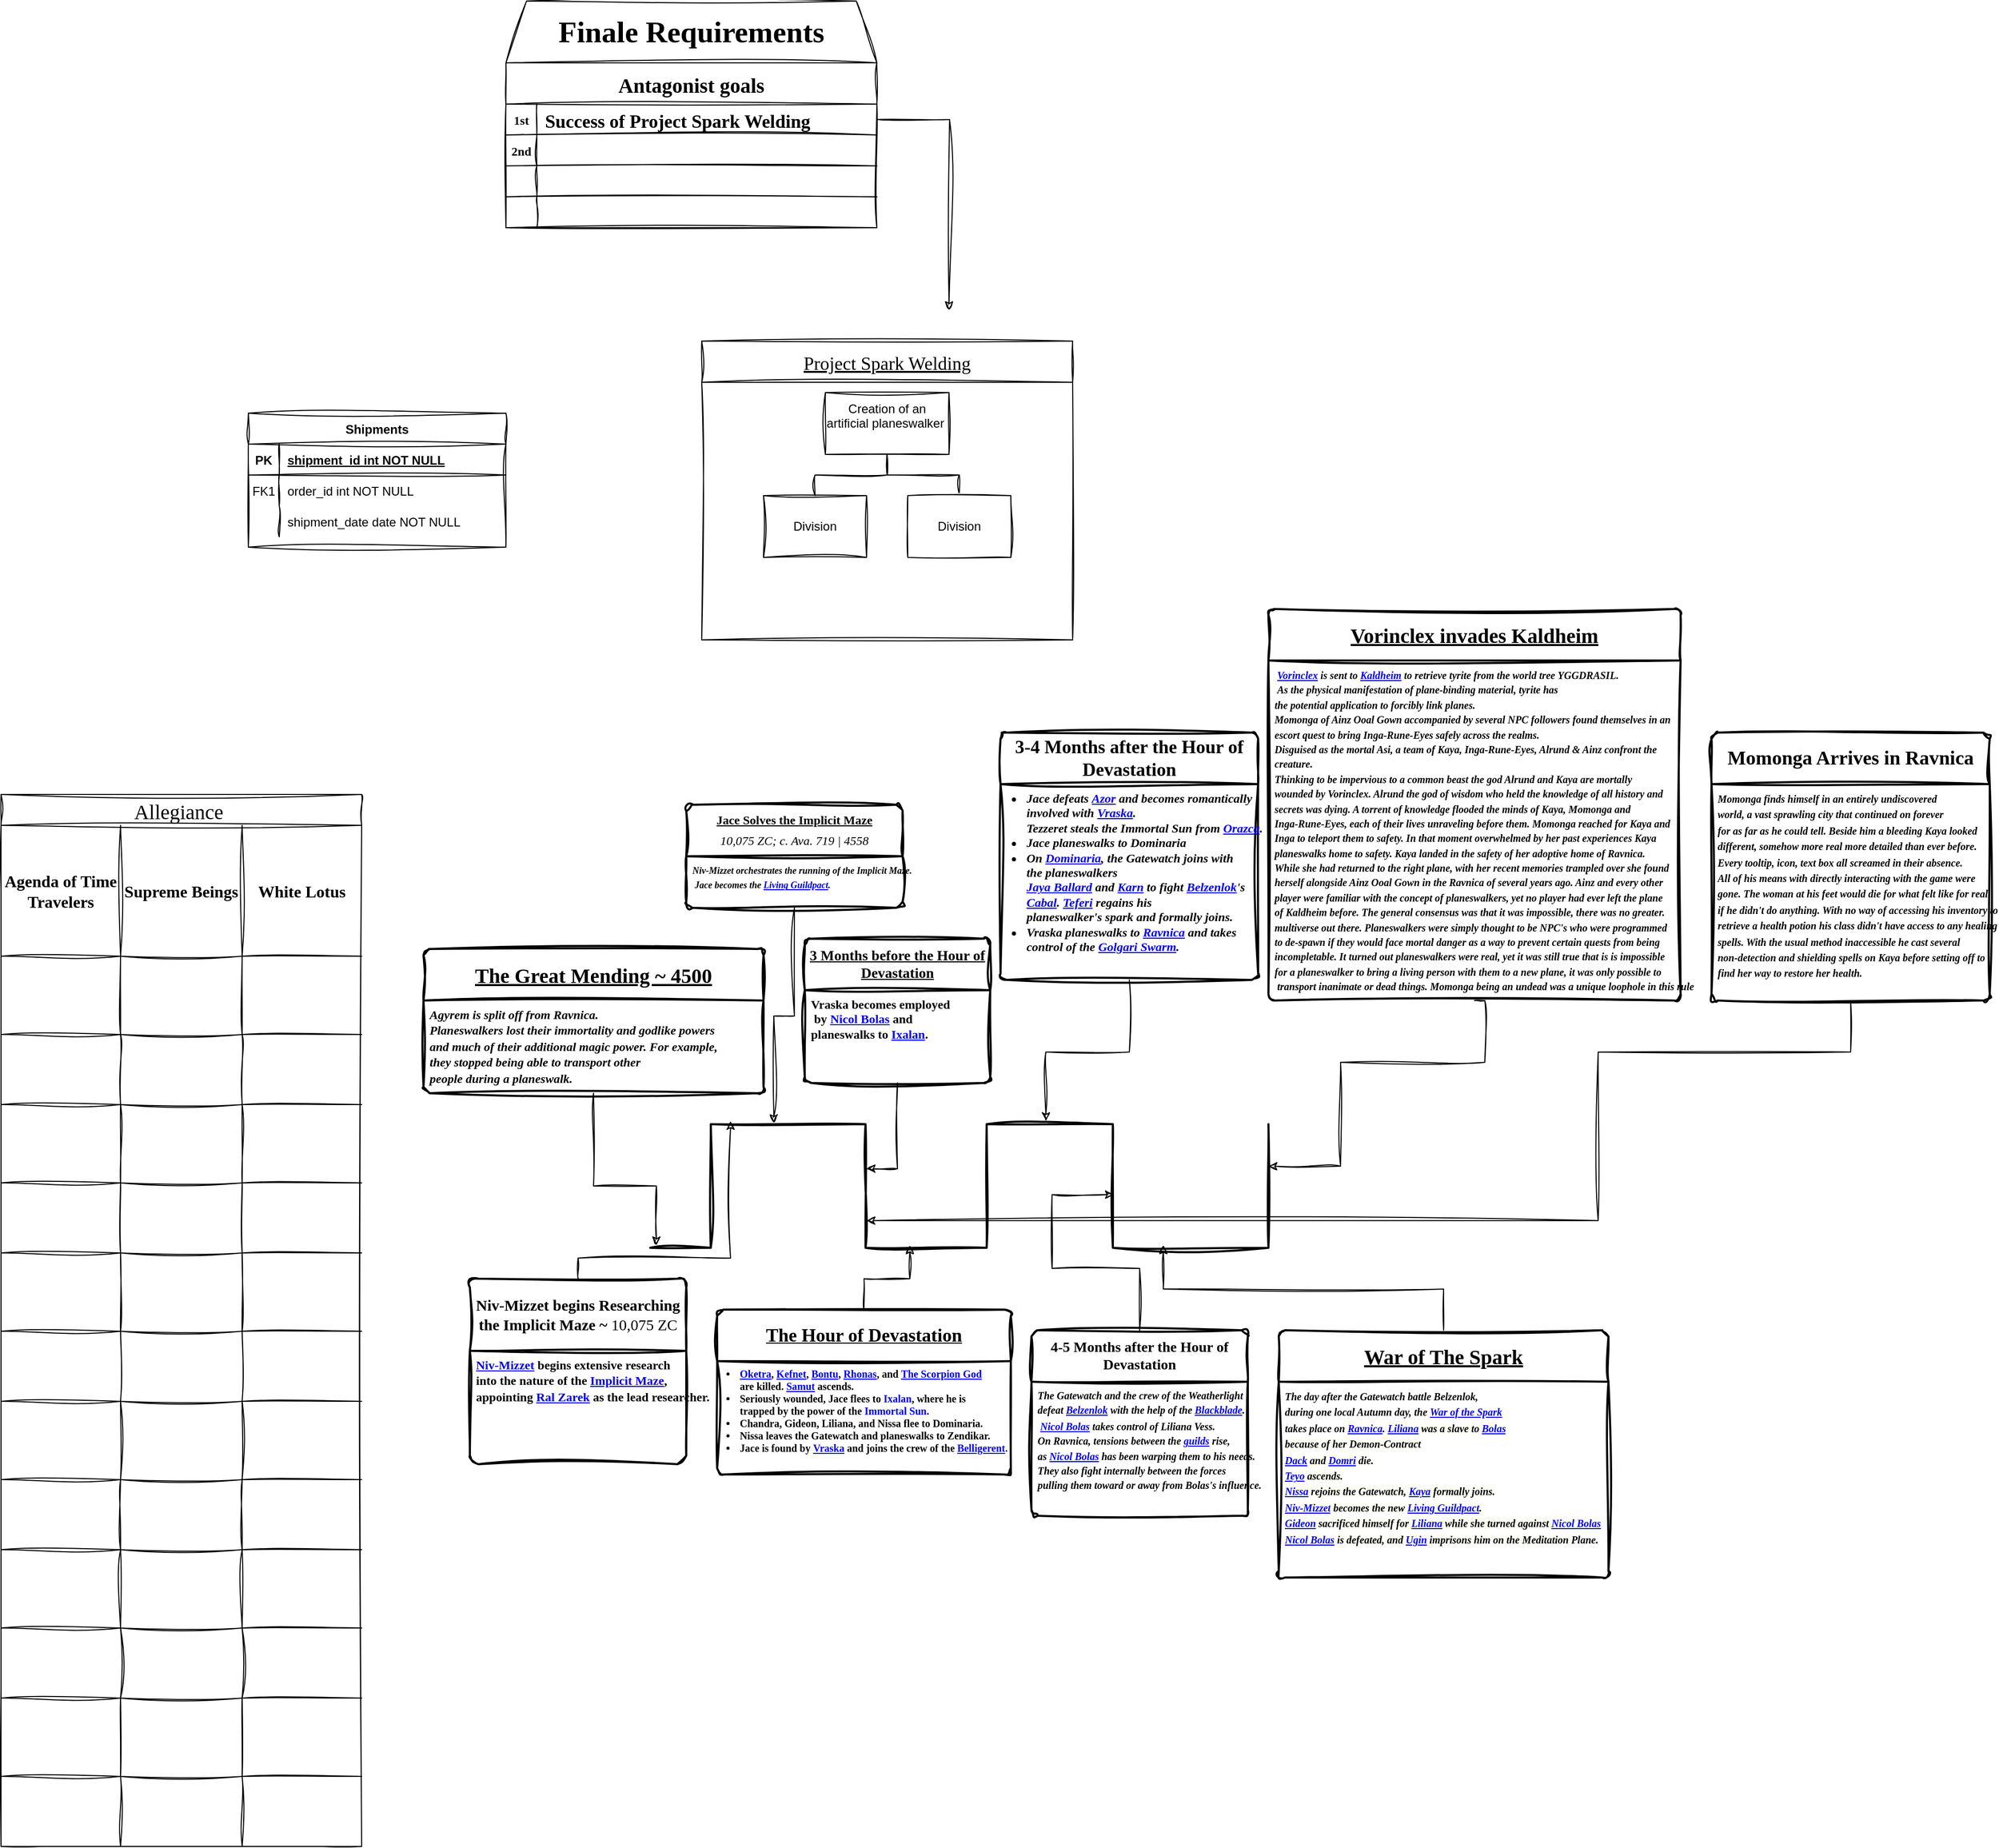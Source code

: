 <mxfile version="22.1.22" type="github">
  <diagram id="R2lEEEUBdFMjLlhIrx00" name="Page-1">
    <mxGraphModel dx="2455" dy="1033" grid="1" gridSize="10" guides="1" tooltips="1" connect="1" arrows="1" fold="1" page="1" pageScale="1" pageWidth="850" pageHeight="1100" math="0" shadow="0" extFonts="Permanent Marker^https://fonts.googleapis.com/css?family=Permanent+Marker">
      <root>
        <mxCell id="0" />
        <mxCell id="1" parent="0" />
        <mxCell id="C-vyLk0tnHw3VtMMgP7b-13" value="Shipments" style="shape=table;startSize=30;container=1;collapsible=1;childLayout=tableLayout;fixedRows=1;rowLines=0;fontStyle=1;align=center;resizeLast=1;labelBackgroundColor=none;sketch=1;curveFitting=1;jiggle=2;" parent="1" vertex="1">
          <mxGeometry y="420" width="250" height="130" as="geometry" />
        </mxCell>
        <mxCell id="C-vyLk0tnHw3VtMMgP7b-14" value="" style="shape=partialRectangle;collapsible=0;dropTarget=0;pointerEvents=0;fillColor=none;points=[[0,0.5],[1,0.5]];portConstraint=eastwest;top=0;left=0;right=0;bottom=1;labelBackgroundColor=none;sketch=1;curveFitting=1;jiggle=2;" parent="C-vyLk0tnHw3VtMMgP7b-13" vertex="1">
          <mxGeometry y="30" width="250" height="30" as="geometry" />
        </mxCell>
        <mxCell id="C-vyLk0tnHw3VtMMgP7b-15" value="PK" style="shape=partialRectangle;overflow=hidden;connectable=0;fillColor=none;top=0;left=0;bottom=0;right=0;fontStyle=1;labelBackgroundColor=none;sketch=1;curveFitting=1;jiggle=2;" parent="C-vyLk0tnHw3VtMMgP7b-14" vertex="1">
          <mxGeometry width="30" height="30" as="geometry">
            <mxRectangle width="30" height="30" as="alternateBounds" />
          </mxGeometry>
        </mxCell>
        <mxCell id="C-vyLk0tnHw3VtMMgP7b-16" value="shipment_id int NOT NULL " style="shape=partialRectangle;overflow=hidden;connectable=0;fillColor=none;top=0;left=0;bottom=0;right=0;align=left;spacingLeft=6;fontStyle=5;labelBackgroundColor=none;sketch=1;curveFitting=1;jiggle=2;" parent="C-vyLk0tnHw3VtMMgP7b-14" vertex="1">
          <mxGeometry x="30" width="220" height="30" as="geometry">
            <mxRectangle width="220" height="30" as="alternateBounds" />
          </mxGeometry>
        </mxCell>
        <mxCell id="C-vyLk0tnHw3VtMMgP7b-17" value="" style="shape=partialRectangle;collapsible=0;dropTarget=0;pointerEvents=0;fillColor=none;points=[[0,0.5],[1,0.5]];portConstraint=eastwest;top=0;left=0;right=0;bottom=0;labelBackgroundColor=none;sketch=1;curveFitting=1;jiggle=2;" parent="C-vyLk0tnHw3VtMMgP7b-13" vertex="1">
          <mxGeometry y="60" width="250" height="30" as="geometry" />
        </mxCell>
        <mxCell id="C-vyLk0tnHw3VtMMgP7b-18" value="FK1" style="shape=partialRectangle;overflow=hidden;connectable=0;fillColor=none;top=0;left=0;bottom=0;right=0;labelBackgroundColor=none;sketch=1;curveFitting=1;jiggle=2;" parent="C-vyLk0tnHw3VtMMgP7b-17" vertex="1">
          <mxGeometry width="30" height="30" as="geometry">
            <mxRectangle width="30" height="30" as="alternateBounds" />
          </mxGeometry>
        </mxCell>
        <mxCell id="C-vyLk0tnHw3VtMMgP7b-19" value="order_id int NOT NULL" style="shape=partialRectangle;overflow=hidden;connectable=0;fillColor=none;top=0;left=0;bottom=0;right=0;align=left;spacingLeft=6;labelBackgroundColor=none;sketch=1;curveFitting=1;jiggle=2;" parent="C-vyLk0tnHw3VtMMgP7b-17" vertex="1">
          <mxGeometry x="30" width="220" height="30" as="geometry">
            <mxRectangle width="220" height="30" as="alternateBounds" />
          </mxGeometry>
        </mxCell>
        <mxCell id="C-vyLk0tnHw3VtMMgP7b-20" value="" style="shape=partialRectangle;collapsible=0;dropTarget=0;pointerEvents=0;fillColor=none;points=[[0,0.5],[1,0.5]];portConstraint=eastwest;top=0;left=0;right=0;bottom=0;labelBackgroundColor=none;sketch=1;curveFitting=1;jiggle=2;" parent="C-vyLk0tnHw3VtMMgP7b-13" vertex="1">
          <mxGeometry y="90" width="250" height="30" as="geometry" />
        </mxCell>
        <mxCell id="C-vyLk0tnHw3VtMMgP7b-21" value="" style="shape=partialRectangle;overflow=hidden;connectable=0;fillColor=none;top=0;left=0;bottom=0;right=0;labelBackgroundColor=none;sketch=1;curveFitting=1;jiggle=2;" parent="C-vyLk0tnHw3VtMMgP7b-20" vertex="1">
          <mxGeometry width="30" height="30" as="geometry">
            <mxRectangle width="30" height="30" as="alternateBounds" />
          </mxGeometry>
        </mxCell>
        <mxCell id="C-vyLk0tnHw3VtMMgP7b-22" value="shipment_date date NOT NULL" style="shape=partialRectangle;overflow=hidden;connectable=0;fillColor=none;top=0;left=0;bottom=0;right=0;align=left;spacingLeft=6;labelBackgroundColor=none;sketch=1;curveFitting=1;jiggle=2;" parent="C-vyLk0tnHw3VtMMgP7b-20" vertex="1">
          <mxGeometry x="30" width="220" height="30" as="geometry">
            <mxRectangle width="220" height="30" as="alternateBounds" />
          </mxGeometry>
        </mxCell>
        <mxCell id="C-vyLk0tnHw3VtMMgP7b-23" value="Antagonist goals" style="shape=table;startSize=40;container=1;collapsible=1;childLayout=tableLayout;fixedRows=1;rowLines=0;fontStyle=1;align=center;resizeLast=1;labelBackgroundColor=none;fontSize=20;fontFamily=Bebas Neue;fontSource=https%3A%2F%2Ffonts.googleapis.com%2Fcss%3Ffamily%3DBebas%2BNeue;sketch=1;curveFitting=1;jiggle=2;" parent="1" vertex="1">
          <mxGeometry x="250" y="80" width="360" height="160" as="geometry">
            <mxRectangle x="250" y="80" width="100" height="30" as="alternateBounds" />
          </mxGeometry>
        </mxCell>
        <mxCell id="fSEFGYRT9wEeC8FM_eow-25" style="shape=partialRectangle;collapsible=0;dropTarget=0;pointerEvents=0;fillColor=none;points=[[0,0.5],[1,0.5]];portConstraint=eastwest;top=0;left=0;right=0;bottom=1;labelBackgroundColor=none;sketch=1;curveFitting=1;jiggle=2;" vertex="1" parent="C-vyLk0tnHw3VtMMgP7b-23">
          <mxGeometry y="40" width="360" height="30" as="geometry" />
        </mxCell>
        <mxCell id="fSEFGYRT9wEeC8FM_eow-26" value="1st" style="shape=partialRectangle;overflow=hidden;connectable=0;fillColor=none;top=0;left=0;bottom=0;right=0;fontStyle=1;align=center;fontFamily=Verdana;labelBackgroundColor=none;sketch=1;curveFitting=1;jiggle=2;" vertex="1" parent="fSEFGYRT9wEeC8FM_eow-25">
          <mxGeometry width="30" height="30" as="geometry">
            <mxRectangle width="30" height="30" as="alternateBounds" />
          </mxGeometry>
        </mxCell>
        <mxCell id="fSEFGYRT9wEeC8FM_eow-27" value="Success of Project Spark Welding" style="shape=partialRectangle;overflow=hidden;connectable=0;fillColor=none;top=0;left=0;bottom=0;right=0;align=left;spacingLeft=6;fontStyle=1;verticalAlign=middle;horizontal=1;fontFamily=Bebas Neue;fontSize=18;fontSource=https%3A%2F%2Ffonts.googleapis.com%2Fcss%3Ffamily%3DBebas%2BNeue;labelBackgroundColor=none;sketch=1;curveFitting=1;jiggle=2;" vertex="1" parent="fSEFGYRT9wEeC8FM_eow-25">
          <mxGeometry x="30" width="330" height="30" as="geometry">
            <mxRectangle width="330" height="30" as="alternateBounds" />
          </mxGeometry>
        </mxCell>
        <mxCell id="fSEFGYRT9wEeC8FM_eow-22" style="shape=partialRectangle;collapsible=0;dropTarget=0;pointerEvents=0;fillColor=none;points=[[0,0.5],[1,0.5]];portConstraint=eastwest;top=0;left=0;right=0;bottom=1;labelBackgroundColor=none;sketch=1;curveFitting=1;jiggle=2;" vertex="1" parent="C-vyLk0tnHw3VtMMgP7b-23">
          <mxGeometry y="70" width="360" height="30" as="geometry" />
        </mxCell>
        <mxCell id="fSEFGYRT9wEeC8FM_eow-23" style="shape=partialRectangle;overflow=hidden;connectable=0;fillColor=none;top=0;left=0;bottom=0;right=0;fontStyle=1;labelBackgroundColor=none;sketch=1;curveFitting=1;jiggle=2;" vertex="1" parent="fSEFGYRT9wEeC8FM_eow-22">
          <mxGeometry width="30" height="30" as="geometry">
            <mxRectangle width="30" height="30" as="alternateBounds" />
          </mxGeometry>
        </mxCell>
        <mxCell id="fSEFGYRT9wEeC8FM_eow-24" style="shape=partialRectangle;overflow=hidden;connectable=0;fillColor=none;top=0;left=0;bottom=0;right=0;align=center;spacingLeft=6;fontStyle=5;verticalAlign=middle;horizontal=1;fontFamily=Times New Roman;fontSize=15;labelBackgroundColor=none;sketch=1;curveFitting=1;jiggle=2;" vertex="1" parent="fSEFGYRT9wEeC8FM_eow-22">
          <mxGeometry x="30" width="330" height="30" as="geometry">
            <mxRectangle width="330" height="30" as="alternateBounds" />
          </mxGeometry>
        </mxCell>
        <mxCell id="fSEFGYRT9wEeC8FM_eow-13" style="shape=partialRectangle;collapsible=0;dropTarget=0;pointerEvents=0;fillColor=none;points=[[0,0.5],[1,0.5]];portConstraint=eastwest;top=0;left=0;right=0;bottom=1;labelBackgroundColor=none;sketch=1;curveFitting=1;jiggle=2;" vertex="1" parent="C-vyLk0tnHw3VtMMgP7b-23">
          <mxGeometry y="100" width="360" height="30" as="geometry" />
        </mxCell>
        <mxCell id="fSEFGYRT9wEeC8FM_eow-14" style="shape=partialRectangle;overflow=hidden;connectable=0;fillColor=none;top=0;left=0;bottom=0;right=0;fontStyle=1;labelBackgroundColor=none;sketch=1;curveFitting=1;jiggle=2;" vertex="1" parent="fSEFGYRT9wEeC8FM_eow-13">
          <mxGeometry width="30" height="30" as="geometry">
            <mxRectangle width="30" height="30" as="alternateBounds" />
          </mxGeometry>
        </mxCell>
        <mxCell id="fSEFGYRT9wEeC8FM_eow-15" style="shape=partialRectangle;overflow=hidden;connectable=0;fillColor=none;top=0;left=0;bottom=0;right=0;align=center;spacingLeft=6;fontStyle=5;verticalAlign=middle;horizontal=1;fontFamily=Times New Roman;fontSize=15;labelBackgroundColor=none;sketch=1;curveFitting=1;jiggle=2;" vertex="1" parent="fSEFGYRT9wEeC8FM_eow-13">
          <mxGeometry x="30" width="330" height="30" as="geometry">
            <mxRectangle width="330" height="30" as="alternateBounds" />
          </mxGeometry>
        </mxCell>
        <mxCell id="C-vyLk0tnHw3VtMMgP7b-24" value="" style="shape=partialRectangle;collapsible=0;dropTarget=0;pointerEvents=0;fillColor=none;points=[[0,0.5],[1,0.5]];portConstraint=eastwest;top=0;left=0;right=0;bottom=1;labelBackgroundColor=none;sketch=1;curveFitting=1;jiggle=2;" parent="C-vyLk0tnHw3VtMMgP7b-23" vertex="1">
          <mxGeometry y="130" width="360" height="30" as="geometry" />
        </mxCell>
        <mxCell id="C-vyLk0tnHw3VtMMgP7b-25" value="" style="shape=partialRectangle;overflow=hidden;connectable=0;fillColor=none;top=0;left=0;bottom=0;right=0;fontStyle=1;labelBackgroundColor=none;sketch=1;curveFitting=1;jiggle=2;" parent="C-vyLk0tnHw3VtMMgP7b-24" vertex="1">
          <mxGeometry width="30" height="30" as="geometry">
            <mxRectangle width="30" height="30" as="alternateBounds" />
          </mxGeometry>
        </mxCell>
        <mxCell id="C-vyLk0tnHw3VtMMgP7b-26" value="" style="shape=partialRectangle;overflow=hidden;connectable=0;fillColor=none;top=0;left=0;bottom=0;right=0;align=center;spacingLeft=6;fontStyle=5;verticalAlign=middle;horizontal=1;fontFamily=Times New Roman;fontSize=15;labelBackgroundColor=none;sketch=1;curveFitting=1;jiggle=2;" parent="C-vyLk0tnHw3VtMMgP7b-24" vertex="1">
          <mxGeometry x="30" width="330" height="30" as="geometry">
            <mxRectangle width="330" height="30" as="alternateBounds" />
          </mxGeometry>
        </mxCell>
        <mxCell id="fSEFGYRT9wEeC8FM_eow-29" value="2nd" style="shape=partialRectangle;overflow=hidden;connectable=0;fillColor=none;top=0;left=0;bottom=0;right=0;fontStyle=1;align=center;fontFamily=Verdana;labelBackgroundColor=none;sketch=1;curveFitting=1;jiggle=2;" vertex="1" parent="1">
          <mxGeometry x="250" y="150" width="30" height="30" as="geometry">
            <mxRectangle width="30" height="30" as="alternateBounds" />
          </mxGeometry>
        </mxCell>
        <mxCell id="fSEFGYRT9wEeC8FM_eow-30" value="Text" style="text;strokeColor=none;align=center;fillColor=none;html=1;verticalAlign=middle;whiteSpace=wrap;rounded=0;labelBackgroundColor=none;sketch=1;curveFitting=1;jiggle=2;" vertex="1" parent="1">
          <mxGeometry x="320" y="30" width="200" height="50" as="geometry" />
        </mxCell>
        <mxCell id="fSEFGYRT9wEeC8FM_eow-31" value="&lt;font data-font-src=&quot;https://fonts.googleapis.com/css?family=Rubik+Burned&quot; face=&quot;Rubik Burned&quot; style=&quot;font-size: 29px;&quot;&gt;&lt;b style=&quot;font-size: 29px;&quot;&gt;Finale Requirements&lt;/b&gt;&lt;/font&gt;" style="shape=trapezoid;perimeter=trapezoidPerimeter;whiteSpace=wrap;html=1;fixedSize=1;fontSize=29;labelBackgroundColor=none;sketch=1;curveFitting=1;jiggle=2;" vertex="1" parent="1">
          <mxGeometry x="250" y="20" width="360" height="60" as="geometry" />
        </mxCell>
        <mxCell id="fSEFGYRT9wEeC8FM_eow-32" style="edgeStyle=orthogonalEdgeStyle;rounded=0;orthogonalLoop=1;jettySize=auto;html=1;entryX=0.5;entryY=0;entryDx=0;entryDy=0;labelBackgroundColor=none;fontColor=default;sketch=1;curveFitting=1;jiggle=2;" edge="1" parent="1" source="fSEFGYRT9wEeC8FM_eow-25">
          <mxGeometry relative="1" as="geometry">
            <mxPoint x="680" y="320" as="targetPoint" />
          </mxGeometry>
        </mxCell>
        <mxCell id="fSEFGYRT9wEeC8FM_eow-33" value="Project Spark Welding" style="swimlane;startSize=40;horizontal=1;containerType=tree;newEdgeStyle={&quot;edgeStyle&quot;:&quot;elbowEdgeStyle&quot;,&quot;startArrow&quot;:&quot;none&quot;,&quot;endArrow&quot;:&quot;none&quot;};fontSize=18;fontFamily=Bebas Neue;fontSource=https%3A%2F%2Ffonts.googleapis.com%2Fcss%3Ffamily%3DBebas%2BNeue;fontStyle=4;spacingTop=0;perimeterSpacing=0;fillStyle=auto;labelBackgroundColor=none;sketch=1;curveFitting=1;jiggle=2;" vertex="1" parent="1">
          <mxGeometry x="440" y="350" width="360" height="290" as="geometry" />
        </mxCell>
        <mxCell id="fSEFGYRT9wEeC8FM_eow-34" value="" style="edgeStyle=elbowEdgeStyle;elbow=vertical;sourcePerimeterSpacing=0;targetPerimeterSpacing=0;startArrow=none;endArrow=none;rounded=0;curved=0;labelBackgroundColor=none;fontColor=default;sketch=1;curveFitting=1;jiggle=2;" edge="1" parent="fSEFGYRT9wEeC8FM_eow-33" source="fSEFGYRT9wEeC8FM_eow-36" target="fSEFGYRT9wEeC8FM_eow-37">
          <mxGeometry relative="1" as="geometry" />
        </mxCell>
        <mxCell id="fSEFGYRT9wEeC8FM_eow-35" value="" style="edgeStyle=elbowEdgeStyle;elbow=vertical;sourcePerimeterSpacing=0;targetPerimeterSpacing=0;startArrow=none;endArrow=none;rounded=0;curved=0;labelBackgroundColor=none;fontColor=default;sketch=1;curveFitting=1;jiggle=2;" edge="1" parent="fSEFGYRT9wEeC8FM_eow-33" source="fSEFGYRT9wEeC8FM_eow-36" target="fSEFGYRT9wEeC8FM_eow-38">
          <mxGeometry relative="1" as="geometry" />
        </mxCell>
        <UserObject label="Creation of an artificial planeswalker&amp;nbsp; &amp;nbsp;" treeRoot="1" id="fSEFGYRT9wEeC8FM_eow-36">
          <mxCell style="whiteSpace=wrap;html=1;align=center;treeFolding=1;treeMoving=1;newEdgeStyle={&quot;edgeStyle&quot;:&quot;elbowEdgeStyle&quot;,&quot;startArrow&quot;:&quot;none&quot;,&quot;endArrow&quot;:&quot;none&quot;};labelBackgroundColor=none;sketch=1;curveFitting=1;jiggle=2;" vertex="1" parent="fSEFGYRT9wEeC8FM_eow-33">
            <mxGeometry x="120" y="50" width="120" height="60" as="geometry" />
          </mxCell>
        </UserObject>
        <mxCell id="fSEFGYRT9wEeC8FM_eow-37" value="Division" style="whiteSpace=wrap;html=1;align=center;verticalAlign=middle;treeFolding=1;treeMoving=1;newEdgeStyle={&quot;edgeStyle&quot;:&quot;elbowEdgeStyle&quot;,&quot;startArrow&quot;:&quot;none&quot;,&quot;endArrow&quot;:&quot;none&quot;};labelBackgroundColor=none;sketch=1;curveFitting=1;jiggle=2;" vertex="1" parent="fSEFGYRT9wEeC8FM_eow-33">
          <mxGeometry x="60" y="150" width="100" height="60" as="geometry" />
        </mxCell>
        <mxCell id="fSEFGYRT9wEeC8FM_eow-38" value="Division" style="whiteSpace=wrap;html=1;align=center;verticalAlign=middle;treeFolding=1;treeMoving=1;newEdgeStyle={&quot;edgeStyle&quot;:&quot;elbowEdgeStyle&quot;,&quot;startArrow&quot;:&quot;none&quot;,&quot;endArrow&quot;:&quot;none&quot;};labelBackgroundColor=none;sketch=1;curveFitting=1;jiggle=2;" vertex="1" parent="fSEFGYRT9wEeC8FM_eow-33">
          <mxGeometry x="200" y="150" width="100" height="60" as="geometry" />
        </mxCell>
        <mxCell id="fSEFGYRT9wEeC8FM_eow-48" value="Allegiance " style="shape=table;startSize=30;container=1;collapsible=0;childLayout=tableLayout;strokeColor=default;fontSize=20;sketch=1;hachureGap=4;jiggle=2;curveFitting=1;fontFamily=Rubik Burned;fontSource=https%3A%2F%2Ffonts.googleapis.com%2Fcss%3Ffamily%3DRubik%2BBurned;" vertex="1" parent="1">
          <mxGeometry x="-240" y="790" width="350" height="1021" as="geometry" />
        </mxCell>
        <mxCell id="fSEFGYRT9wEeC8FM_eow-49" value="" style="shape=tableRow;horizontal=0;startSize=0;swimlaneHead=0;swimlaneBody=0;strokeColor=inherit;top=0;left=0;bottom=0;right=0;collapsible=0;dropTarget=0;fillColor=none;points=[[0,0.5],[1,0.5]];portConstraint=eastwest;fontSize=16;sketch=1;hachureGap=4;jiggle=2;curveFitting=1;fontFamily=Architects Daughter;fontSource=https%3A%2F%2Ffonts.googleapis.com%2Fcss%3Ffamily%3DArchitects%2BDaughter;" vertex="1" parent="fSEFGYRT9wEeC8FM_eow-48">
          <mxGeometry y="30" width="350" height="127" as="geometry" />
        </mxCell>
        <mxCell id="fSEFGYRT9wEeC8FM_eow-50" value="Agenda of Time Travelers" style="shape=partialRectangle;html=1;whiteSpace=wrap;connectable=0;strokeColor=inherit;overflow=hidden;fillColor=none;top=0;left=0;bottom=0;right=0;pointerEvents=1;fontSize=16;sketch=1;hachureGap=4;jiggle=2;curveFitting=1;fontFamily=Oswald;fontSource=https%3A%2F%2Ffonts.googleapis.com%2Fcss%3Ffamily%3DOswald;fontStyle=1" vertex="1" parent="fSEFGYRT9wEeC8FM_eow-49">
          <mxGeometry width="116" height="127" as="geometry">
            <mxRectangle width="116" height="127" as="alternateBounds" />
          </mxGeometry>
        </mxCell>
        <mxCell id="fSEFGYRT9wEeC8FM_eow-51" value="&lt;font data-font-src=&quot;https://fonts.googleapis.com/css?family=Oswald&quot;&gt;Supreme Beings&lt;/font&gt;" style="shape=partialRectangle;html=1;whiteSpace=wrap;connectable=0;strokeColor=inherit;overflow=hidden;fillColor=none;top=0;left=0;bottom=0;right=0;pointerEvents=1;fontSize=16;sketch=1;hachureGap=4;jiggle=2;curveFitting=1;fontFamily=Oswald;fontSource=https%3A%2F%2Ffonts.googleapis.com%2Fcss%3Ffamily%3DOswald;fontStyle=1" vertex="1" parent="fSEFGYRT9wEeC8FM_eow-49">
          <mxGeometry x="116" width="118" height="127" as="geometry">
            <mxRectangle width="118" height="127" as="alternateBounds" />
          </mxGeometry>
        </mxCell>
        <mxCell id="fSEFGYRT9wEeC8FM_eow-52" value="&lt;b&gt;White Lotus&lt;/b&gt;" style="shape=partialRectangle;html=1;whiteSpace=wrap;connectable=0;strokeColor=inherit;overflow=hidden;fillColor=none;top=0;left=0;bottom=0;right=0;pointerEvents=1;fontSize=16;sketch=1;hachureGap=4;jiggle=2;curveFitting=1;fontFamily=Oswald;fontSource=https%3A%2F%2Ffonts.googleapis.com%2Fcss%3Ffamily%3DOswald;" vertex="1" parent="fSEFGYRT9wEeC8FM_eow-49">
          <mxGeometry x="234" width="116" height="127" as="geometry">
            <mxRectangle width="116" height="127" as="alternateBounds" />
          </mxGeometry>
        </mxCell>
        <mxCell id="fSEFGYRT9wEeC8FM_eow-53" value="" style="shape=tableRow;horizontal=0;startSize=0;swimlaneHead=0;swimlaneBody=0;strokeColor=inherit;top=0;left=0;bottom=0;right=0;collapsible=0;dropTarget=0;fillColor=none;points=[[0,0.5],[1,0.5]];portConstraint=eastwest;fontSize=16;sketch=1;hachureGap=4;jiggle=2;curveFitting=1;fontFamily=Architects Daughter;fontSource=https%3A%2F%2Ffonts.googleapis.com%2Fcss%3Ffamily%3DArchitects%2BDaughter;" vertex="1" parent="fSEFGYRT9wEeC8FM_eow-48">
          <mxGeometry y="157" width="350" height="76" as="geometry" />
        </mxCell>
        <mxCell id="fSEFGYRT9wEeC8FM_eow-54" value="" style="shape=partialRectangle;html=1;whiteSpace=wrap;connectable=0;strokeColor=inherit;overflow=hidden;fillColor=none;top=0;left=0;bottom=0;right=0;pointerEvents=1;fontSize=16;sketch=1;hachureGap=4;jiggle=2;curveFitting=1;fontFamily=Oswald;fontSource=https%3A%2F%2Ffonts.googleapis.com%2Fcss%3Ffamily%3DOswald;" vertex="1" parent="fSEFGYRT9wEeC8FM_eow-53">
          <mxGeometry width="116" height="76" as="geometry">
            <mxRectangle width="116" height="76" as="alternateBounds" />
          </mxGeometry>
        </mxCell>
        <mxCell id="fSEFGYRT9wEeC8FM_eow-55" value="" style="shape=partialRectangle;html=1;whiteSpace=wrap;connectable=0;strokeColor=inherit;overflow=hidden;fillColor=none;top=0;left=0;bottom=0;right=0;pointerEvents=1;fontSize=16;sketch=1;hachureGap=4;jiggle=2;curveFitting=1;fontFamily=Oswald;fontSource=https%3A%2F%2Ffonts.googleapis.com%2Fcss%3Ffamily%3DOswald;" vertex="1" parent="fSEFGYRT9wEeC8FM_eow-53">
          <mxGeometry x="116" width="118" height="76" as="geometry">
            <mxRectangle width="118" height="76" as="alternateBounds" />
          </mxGeometry>
        </mxCell>
        <mxCell id="fSEFGYRT9wEeC8FM_eow-56" value="" style="shape=partialRectangle;html=1;whiteSpace=wrap;connectable=0;strokeColor=inherit;overflow=hidden;fillColor=none;top=0;left=0;bottom=0;right=0;pointerEvents=1;fontSize=16;sketch=1;hachureGap=4;jiggle=2;curveFitting=1;fontFamily=Oswald;fontSource=https%3A%2F%2Ffonts.googleapis.com%2Fcss%3Ffamily%3DOswald;" vertex="1" parent="fSEFGYRT9wEeC8FM_eow-53">
          <mxGeometry x="234" width="116" height="76" as="geometry">
            <mxRectangle width="116" height="76" as="alternateBounds" />
          </mxGeometry>
        </mxCell>
        <mxCell id="fSEFGYRT9wEeC8FM_eow-57" value="" style="shape=tableRow;horizontal=0;startSize=0;swimlaneHead=0;swimlaneBody=0;strokeColor=inherit;top=0;left=0;bottom=0;right=0;collapsible=0;dropTarget=0;fillColor=none;points=[[0,0.5],[1,0.5]];portConstraint=eastwest;fontSize=16;sketch=1;hachureGap=4;jiggle=2;curveFitting=1;fontFamily=Architects Daughter;fontSource=https%3A%2F%2Ffonts.googleapis.com%2Fcss%3Ffamily%3DArchitects%2BDaughter;" vertex="1" parent="fSEFGYRT9wEeC8FM_eow-48">
          <mxGeometry y="233" width="350" height="68" as="geometry" />
        </mxCell>
        <mxCell id="fSEFGYRT9wEeC8FM_eow-58" value="" style="shape=partialRectangle;html=1;whiteSpace=wrap;connectable=0;strokeColor=inherit;overflow=hidden;fillColor=none;top=0;left=0;bottom=0;right=0;pointerEvents=1;fontSize=16;sketch=1;hachureGap=4;jiggle=2;curveFitting=1;fontFamily=Oswald;fontSource=https%3A%2F%2Ffonts.googleapis.com%2Fcss%3Ffamily%3DOswald;" vertex="1" parent="fSEFGYRT9wEeC8FM_eow-57">
          <mxGeometry width="116" height="68" as="geometry">
            <mxRectangle width="116" height="68" as="alternateBounds" />
          </mxGeometry>
        </mxCell>
        <mxCell id="fSEFGYRT9wEeC8FM_eow-59" value="" style="shape=partialRectangle;html=1;whiteSpace=wrap;connectable=0;strokeColor=inherit;overflow=hidden;fillColor=none;top=0;left=0;bottom=0;right=0;pointerEvents=1;fontSize=16;sketch=1;hachureGap=4;jiggle=2;curveFitting=1;fontFamily=Oswald;fontSource=https%3A%2F%2Ffonts.googleapis.com%2Fcss%3Ffamily%3DOswald;" vertex="1" parent="fSEFGYRT9wEeC8FM_eow-57">
          <mxGeometry x="116" width="118" height="68" as="geometry">
            <mxRectangle width="118" height="68" as="alternateBounds" />
          </mxGeometry>
        </mxCell>
        <mxCell id="fSEFGYRT9wEeC8FM_eow-60" value="" style="shape=partialRectangle;html=1;whiteSpace=wrap;connectable=0;strokeColor=inherit;overflow=hidden;fillColor=none;top=0;left=0;bottom=0;right=0;pointerEvents=1;fontSize=16;sketch=1;hachureGap=4;jiggle=2;curveFitting=1;fontFamily=Oswald;fontSource=https%3A%2F%2Ffonts.googleapis.com%2Fcss%3Ffamily%3DOswald;" vertex="1" parent="fSEFGYRT9wEeC8FM_eow-57">
          <mxGeometry x="234" width="116" height="68" as="geometry">
            <mxRectangle width="116" height="68" as="alternateBounds" />
          </mxGeometry>
        </mxCell>
        <mxCell id="fSEFGYRT9wEeC8FM_eow-86" value="" style="shape=tableRow;horizontal=0;startSize=0;swimlaneHead=0;swimlaneBody=0;strokeColor=inherit;top=0;left=0;bottom=0;right=0;collapsible=0;dropTarget=0;fillColor=none;points=[[0,0.5],[1,0.5]];portConstraint=eastwest;fontSize=16;sketch=1;hachureGap=4;jiggle=2;curveFitting=1;fontFamily=Architects Daughter;fontSource=https%3A%2F%2Ffonts.googleapis.com%2Fcss%3Ffamily%3DArchitects%2BDaughter;" vertex="1" parent="fSEFGYRT9wEeC8FM_eow-48">
          <mxGeometry y="301" width="350" height="76" as="geometry" />
        </mxCell>
        <mxCell id="fSEFGYRT9wEeC8FM_eow-87" value="" style="shape=partialRectangle;html=1;whiteSpace=wrap;connectable=0;strokeColor=inherit;overflow=hidden;fillColor=none;top=0;left=0;bottom=0;right=0;pointerEvents=1;fontSize=16;sketch=1;hachureGap=4;jiggle=2;curveFitting=1;fontFamily=Oswald;fontSource=https%3A%2F%2Ffonts.googleapis.com%2Fcss%3Ffamily%3DOswald;" vertex="1" parent="fSEFGYRT9wEeC8FM_eow-86">
          <mxGeometry width="116" height="76" as="geometry">
            <mxRectangle width="116" height="76" as="alternateBounds" />
          </mxGeometry>
        </mxCell>
        <mxCell id="fSEFGYRT9wEeC8FM_eow-88" value="" style="shape=partialRectangle;html=1;whiteSpace=wrap;connectable=0;strokeColor=inherit;overflow=hidden;fillColor=none;top=0;left=0;bottom=0;right=0;pointerEvents=1;fontSize=16;sketch=1;hachureGap=4;jiggle=2;curveFitting=1;fontFamily=Oswald;fontSource=https%3A%2F%2Ffonts.googleapis.com%2Fcss%3Ffamily%3DOswald;" vertex="1" parent="fSEFGYRT9wEeC8FM_eow-86">
          <mxGeometry x="116" width="118" height="76" as="geometry">
            <mxRectangle width="118" height="76" as="alternateBounds" />
          </mxGeometry>
        </mxCell>
        <mxCell id="fSEFGYRT9wEeC8FM_eow-89" value="" style="shape=partialRectangle;html=1;whiteSpace=wrap;connectable=0;strokeColor=inherit;overflow=hidden;fillColor=none;top=0;left=0;bottom=0;right=0;pointerEvents=1;fontSize=16;sketch=1;hachureGap=4;jiggle=2;curveFitting=1;fontFamily=Oswald;fontSource=https%3A%2F%2Ffonts.googleapis.com%2Fcss%3Ffamily%3DOswald;" vertex="1" parent="fSEFGYRT9wEeC8FM_eow-86">
          <mxGeometry x="234" width="116" height="76" as="geometry">
            <mxRectangle width="116" height="76" as="alternateBounds" />
          </mxGeometry>
        </mxCell>
        <mxCell id="fSEFGYRT9wEeC8FM_eow-90" value="" style="shape=tableRow;horizontal=0;startSize=0;swimlaneHead=0;swimlaneBody=0;strokeColor=inherit;top=0;left=0;bottom=0;right=0;collapsible=0;dropTarget=0;fillColor=none;points=[[0,0.5],[1,0.5]];portConstraint=eastwest;fontSize=16;sketch=1;hachureGap=4;jiggle=2;curveFitting=1;fontFamily=Architects Daughter;fontSource=https%3A%2F%2Ffonts.googleapis.com%2Fcss%3Ffamily%3DArchitects%2BDaughter;" vertex="1" parent="fSEFGYRT9wEeC8FM_eow-48">
          <mxGeometry y="377" width="350" height="68" as="geometry" />
        </mxCell>
        <mxCell id="fSEFGYRT9wEeC8FM_eow-91" value="" style="shape=partialRectangle;html=1;whiteSpace=wrap;connectable=0;strokeColor=inherit;overflow=hidden;fillColor=none;top=0;left=0;bottom=0;right=0;pointerEvents=1;fontSize=16;sketch=1;hachureGap=4;jiggle=2;curveFitting=1;fontFamily=Oswald;fontSource=https%3A%2F%2Ffonts.googleapis.com%2Fcss%3Ffamily%3DOswald;" vertex="1" parent="fSEFGYRT9wEeC8FM_eow-90">
          <mxGeometry width="116" height="68" as="geometry">
            <mxRectangle width="116" height="68" as="alternateBounds" />
          </mxGeometry>
        </mxCell>
        <mxCell id="fSEFGYRT9wEeC8FM_eow-92" value="" style="shape=partialRectangle;html=1;whiteSpace=wrap;connectable=0;strokeColor=inherit;overflow=hidden;fillColor=none;top=0;left=0;bottom=0;right=0;pointerEvents=1;fontSize=16;sketch=1;hachureGap=4;jiggle=2;curveFitting=1;fontFamily=Oswald;fontSource=https%3A%2F%2Ffonts.googleapis.com%2Fcss%3Ffamily%3DOswald;" vertex="1" parent="fSEFGYRT9wEeC8FM_eow-90">
          <mxGeometry x="116" width="118" height="68" as="geometry">
            <mxRectangle width="118" height="68" as="alternateBounds" />
          </mxGeometry>
        </mxCell>
        <mxCell id="fSEFGYRT9wEeC8FM_eow-93" value="" style="shape=partialRectangle;html=1;whiteSpace=wrap;connectable=0;strokeColor=inherit;overflow=hidden;fillColor=none;top=0;left=0;bottom=0;right=0;pointerEvents=1;fontSize=16;sketch=1;hachureGap=4;jiggle=2;curveFitting=1;fontFamily=Oswald;fontSource=https%3A%2F%2Ffonts.googleapis.com%2Fcss%3Ffamily%3DOswald;" vertex="1" parent="fSEFGYRT9wEeC8FM_eow-90">
          <mxGeometry x="234" width="116" height="68" as="geometry">
            <mxRectangle width="116" height="68" as="alternateBounds" />
          </mxGeometry>
        </mxCell>
        <mxCell id="fSEFGYRT9wEeC8FM_eow-94" value="" style="shape=tableRow;horizontal=0;startSize=0;swimlaneHead=0;swimlaneBody=0;strokeColor=inherit;top=0;left=0;bottom=0;right=0;collapsible=0;dropTarget=0;fillColor=none;points=[[0,0.5],[1,0.5]];portConstraint=eastwest;fontSize=16;sketch=1;hachureGap=4;jiggle=2;curveFitting=1;fontFamily=Architects Daughter;fontSource=https%3A%2F%2Ffonts.googleapis.com%2Fcss%3Ffamily%3DArchitects%2BDaughter;" vertex="1" parent="fSEFGYRT9wEeC8FM_eow-48">
          <mxGeometry y="445" width="350" height="76" as="geometry" />
        </mxCell>
        <mxCell id="fSEFGYRT9wEeC8FM_eow-95" value="" style="shape=partialRectangle;html=1;whiteSpace=wrap;connectable=0;strokeColor=inherit;overflow=hidden;fillColor=none;top=0;left=0;bottom=0;right=0;pointerEvents=1;fontSize=16;sketch=1;hachureGap=4;jiggle=2;curveFitting=1;fontFamily=Oswald;fontSource=https%3A%2F%2Ffonts.googleapis.com%2Fcss%3Ffamily%3DOswald;" vertex="1" parent="fSEFGYRT9wEeC8FM_eow-94">
          <mxGeometry width="116" height="76" as="geometry">
            <mxRectangle width="116" height="76" as="alternateBounds" />
          </mxGeometry>
        </mxCell>
        <mxCell id="fSEFGYRT9wEeC8FM_eow-96" value="" style="shape=partialRectangle;html=1;whiteSpace=wrap;connectable=0;strokeColor=inherit;overflow=hidden;fillColor=none;top=0;left=0;bottom=0;right=0;pointerEvents=1;fontSize=16;sketch=1;hachureGap=4;jiggle=2;curveFitting=1;fontFamily=Oswald;fontSource=https%3A%2F%2Ffonts.googleapis.com%2Fcss%3Ffamily%3DOswald;" vertex="1" parent="fSEFGYRT9wEeC8FM_eow-94">
          <mxGeometry x="116" width="118" height="76" as="geometry">
            <mxRectangle width="118" height="76" as="alternateBounds" />
          </mxGeometry>
        </mxCell>
        <mxCell id="fSEFGYRT9wEeC8FM_eow-97" value="" style="shape=partialRectangle;html=1;whiteSpace=wrap;connectable=0;strokeColor=inherit;overflow=hidden;fillColor=none;top=0;left=0;bottom=0;right=0;pointerEvents=1;fontSize=16;sketch=1;hachureGap=4;jiggle=2;curveFitting=1;fontFamily=Oswald;fontSource=https%3A%2F%2Ffonts.googleapis.com%2Fcss%3Ffamily%3DOswald;" vertex="1" parent="fSEFGYRT9wEeC8FM_eow-94">
          <mxGeometry x="234" width="116" height="76" as="geometry">
            <mxRectangle width="116" height="76" as="alternateBounds" />
          </mxGeometry>
        </mxCell>
        <mxCell id="fSEFGYRT9wEeC8FM_eow-98" value="" style="shape=tableRow;horizontal=0;startSize=0;swimlaneHead=0;swimlaneBody=0;strokeColor=inherit;top=0;left=0;bottom=0;right=0;collapsible=0;dropTarget=0;fillColor=none;points=[[0,0.5],[1,0.5]];portConstraint=eastwest;fontSize=16;sketch=1;hachureGap=4;jiggle=2;curveFitting=1;fontFamily=Architects Daughter;fontSource=https%3A%2F%2Ffonts.googleapis.com%2Fcss%3Ffamily%3DArchitects%2BDaughter;" vertex="1" parent="fSEFGYRT9wEeC8FM_eow-48">
          <mxGeometry y="521" width="350" height="68" as="geometry" />
        </mxCell>
        <mxCell id="fSEFGYRT9wEeC8FM_eow-99" value="" style="shape=partialRectangle;html=1;whiteSpace=wrap;connectable=0;strokeColor=inherit;overflow=hidden;fillColor=none;top=0;left=0;bottom=0;right=0;pointerEvents=1;fontSize=16;sketch=1;hachureGap=4;jiggle=2;curveFitting=1;fontFamily=Oswald;fontSource=https%3A%2F%2Ffonts.googleapis.com%2Fcss%3Ffamily%3DOswald;" vertex="1" parent="fSEFGYRT9wEeC8FM_eow-98">
          <mxGeometry width="116" height="68" as="geometry">
            <mxRectangle width="116" height="68" as="alternateBounds" />
          </mxGeometry>
        </mxCell>
        <mxCell id="fSEFGYRT9wEeC8FM_eow-100" value="" style="shape=partialRectangle;html=1;whiteSpace=wrap;connectable=0;strokeColor=inherit;overflow=hidden;fillColor=none;top=0;left=0;bottom=0;right=0;pointerEvents=1;fontSize=16;sketch=1;hachureGap=4;jiggle=2;curveFitting=1;fontFamily=Oswald;fontSource=https%3A%2F%2Ffonts.googleapis.com%2Fcss%3Ffamily%3DOswald;" vertex="1" parent="fSEFGYRT9wEeC8FM_eow-98">
          <mxGeometry x="116" width="118" height="68" as="geometry">
            <mxRectangle width="118" height="68" as="alternateBounds" />
          </mxGeometry>
        </mxCell>
        <mxCell id="fSEFGYRT9wEeC8FM_eow-101" value="" style="shape=partialRectangle;html=1;whiteSpace=wrap;connectable=0;strokeColor=inherit;overflow=hidden;fillColor=none;top=0;left=0;bottom=0;right=0;pointerEvents=1;fontSize=16;sketch=1;hachureGap=4;jiggle=2;curveFitting=1;fontFamily=Oswald;fontSource=https%3A%2F%2Ffonts.googleapis.com%2Fcss%3Ffamily%3DOswald;" vertex="1" parent="fSEFGYRT9wEeC8FM_eow-98">
          <mxGeometry x="234" width="116" height="68" as="geometry">
            <mxRectangle width="116" height="68" as="alternateBounds" />
          </mxGeometry>
        </mxCell>
        <mxCell id="fSEFGYRT9wEeC8FM_eow-102" value="" style="shape=tableRow;horizontal=0;startSize=0;swimlaneHead=0;swimlaneBody=0;strokeColor=inherit;top=0;left=0;bottom=0;right=0;collapsible=0;dropTarget=0;fillColor=none;points=[[0,0.5],[1,0.5]];portConstraint=eastwest;fontSize=16;sketch=1;hachureGap=4;jiggle=2;curveFitting=1;fontFamily=Architects Daughter;fontSource=https%3A%2F%2Ffonts.googleapis.com%2Fcss%3Ffamily%3DArchitects%2BDaughter;" vertex="1" parent="fSEFGYRT9wEeC8FM_eow-48">
          <mxGeometry y="589" width="350" height="76" as="geometry" />
        </mxCell>
        <mxCell id="fSEFGYRT9wEeC8FM_eow-103" value="" style="shape=partialRectangle;html=1;whiteSpace=wrap;connectable=0;strokeColor=inherit;overflow=hidden;fillColor=none;top=0;left=0;bottom=0;right=0;pointerEvents=1;fontSize=16;sketch=1;hachureGap=4;jiggle=2;curveFitting=1;fontFamily=Oswald;fontSource=https%3A%2F%2Ffonts.googleapis.com%2Fcss%3Ffamily%3DOswald;" vertex="1" parent="fSEFGYRT9wEeC8FM_eow-102">
          <mxGeometry width="116" height="76" as="geometry">
            <mxRectangle width="116" height="76" as="alternateBounds" />
          </mxGeometry>
        </mxCell>
        <mxCell id="fSEFGYRT9wEeC8FM_eow-104" value="" style="shape=partialRectangle;html=1;whiteSpace=wrap;connectable=0;strokeColor=inherit;overflow=hidden;fillColor=none;top=0;left=0;bottom=0;right=0;pointerEvents=1;fontSize=16;sketch=1;hachureGap=4;jiggle=2;curveFitting=1;fontFamily=Oswald;fontSource=https%3A%2F%2Ffonts.googleapis.com%2Fcss%3Ffamily%3DOswald;" vertex="1" parent="fSEFGYRT9wEeC8FM_eow-102">
          <mxGeometry x="116" width="118" height="76" as="geometry">
            <mxRectangle width="118" height="76" as="alternateBounds" />
          </mxGeometry>
        </mxCell>
        <mxCell id="fSEFGYRT9wEeC8FM_eow-105" value="" style="shape=partialRectangle;html=1;whiteSpace=wrap;connectable=0;strokeColor=inherit;overflow=hidden;fillColor=none;top=0;left=0;bottom=0;right=0;pointerEvents=1;fontSize=16;sketch=1;hachureGap=4;jiggle=2;curveFitting=1;fontFamily=Oswald;fontSource=https%3A%2F%2Ffonts.googleapis.com%2Fcss%3Ffamily%3DOswald;" vertex="1" parent="fSEFGYRT9wEeC8FM_eow-102">
          <mxGeometry x="234" width="116" height="76" as="geometry">
            <mxRectangle width="116" height="76" as="alternateBounds" />
          </mxGeometry>
        </mxCell>
        <mxCell id="fSEFGYRT9wEeC8FM_eow-106" value="" style="shape=tableRow;horizontal=0;startSize=0;swimlaneHead=0;swimlaneBody=0;strokeColor=inherit;top=0;left=0;bottom=0;right=0;collapsible=0;dropTarget=0;fillColor=none;points=[[0,0.5],[1,0.5]];portConstraint=eastwest;fontSize=16;sketch=1;hachureGap=4;jiggle=2;curveFitting=1;fontFamily=Architects Daughter;fontSource=https%3A%2F%2Ffonts.googleapis.com%2Fcss%3Ffamily%3DArchitects%2BDaughter;" vertex="1" parent="fSEFGYRT9wEeC8FM_eow-48">
          <mxGeometry y="665" width="350" height="68" as="geometry" />
        </mxCell>
        <mxCell id="fSEFGYRT9wEeC8FM_eow-107" value="" style="shape=partialRectangle;html=1;whiteSpace=wrap;connectable=0;strokeColor=inherit;overflow=hidden;fillColor=none;top=0;left=0;bottom=0;right=0;pointerEvents=1;fontSize=16;sketch=1;hachureGap=4;jiggle=2;curveFitting=1;fontFamily=Oswald;fontSource=https%3A%2F%2Ffonts.googleapis.com%2Fcss%3Ffamily%3DOswald;" vertex="1" parent="fSEFGYRT9wEeC8FM_eow-106">
          <mxGeometry width="116" height="68" as="geometry">
            <mxRectangle width="116" height="68" as="alternateBounds" />
          </mxGeometry>
        </mxCell>
        <mxCell id="fSEFGYRT9wEeC8FM_eow-108" value="" style="shape=partialRectangle;html=1;whiteSpace=wrap;connectable=0;strokeColor=inherit;overflow=hidden;fillColor=none;top=0;left=0;bottom=0;right=0;pointerEvents=1;fontSize=16;sketch=1;hachureGap=4;jiggle=2;curveFitting=1;fontFamily=Oswald;fontSource=https%3A%2F%2Ffonts.googleapis.com%2Fcss%3Ffamily%3DOswald;" vertex="1" parent="fSEFGYRT9wEeC8FM_eow-106">
          <mxGeometry x="116" width="118" height="68" as="geometry">
            <mxRectangle width="118" height="68" as="alternateBounds" />
          </mxGeometry>
        </mxCell>
        <mxCell id="fSEFGYRT9wEeC8FM_eow-109" value="" style="shape=partialRectangle;html=1;whiteSpace=wrap;connectable=0;strokeColor=inherit;overflow=hidden;fillColor=none;top=0;left=0;bottom=0;right=0;pointerEvents=1;fontSize=16;sketch=1;hachureGap=4;jiggle=2;curveFitting=1;fontFamily=Oswald;fontSource=https%3A%2F%2Ffonts.googleapis.com%2Fcss%3Ffamily%3DOswald;" vertex="1" parent="fSEFGYRT9wEeC8FM_eow-106">
          <mxGeometry x="234" width="116" height="68" as="geometry">
            <mxRectangle width="116" height="68" as="alternateBounds" />
          </mxGeometry>
        </mxCell>
        <mxCell id="fSEFGYRT9wEeC8FM_eow-110" value="" style="shape=tableRow;horizontal=0;startSize=0;swimlaneHead=0;swimlaneBody=0;strokeColor=inherit;top=0;left=0;bottom=0;right=0;collapsible=0;dropTarget=0;fillColor=none;points=[[0,0.5],[1,0.5]];portConstraint=eastwest;fontSize=16;sketch=1;hachureGap=4;jiggle=2;curveFitting=1;fontFamily=Architects Daughter;fontSource=https%3A%2F%2Ffonts.googleapis.com%2Fcss%3Ffamily%3DArchitects%2BDaughter;" vertex="1" parent="fSEFGYRT9wEeC8FM_eow-48">
          <mxGeometry y="733" width="350" height="76" as="geometry" />
        </mxCell>
        <mxCell id="fSEFGYRT9wEeC8FM_eow-111" value="" style="shape=partialRectangle;html=1;whiteSpace=wrap;connectable=0;strokeColor=inherit;overflow=hidden;fillColor=none;top=0;left=0;bottom=0;right=0;pointerEvents=1;fontSize=16;sketch=1;hachureGap=4;jiggle=2;curveFitting=1;fontFamily=Oswald;fontSource=https%3A%2F%2Ffonts.googleapis.com%2Fcss%3Ffamily%3DOswald;" vertex="1" parent="fSEFGYRT9wEeC8FM_eow-110">
          <mxGeometry width="116" height="76" as="geometry">
            <mxRectangle width="116" height="76" as="alternateBounds" />
          </mxGeometry>
        </mxCell>
        <mxCell id="fSEFGYRT9wEeC8FM_eow-112" value="" style="shape=partialRectangle;html=1;whiteSpace=wrap;connectable=0;strokeColor=inherit;overflow=hidden;fillColor=none;top=0;left=0;bottom=0;right=0;pointerEvents=1;fontSize=16;sketch=1;hachureGap=4;jiggle=2;curveFitting=1;fontFamily=Oswald;fontSource=https%3A%2F%2Ffonts.googleapis.com%2Fcss%3Ffamily%3DOswald;" vertex="1" parent="fSEFGYRT9wEeC8FM_eow-110">
          <mxGeometry x="116" width="118" height="76" as="geometry">
            <mxRectangle width="118" height="76" as="alternateBounds" />
          </mxGeometry>
        </mxCell>
        <mxCell id="fSEFGYRT9wEeC8FM_eow-113" value="" style="shape=partialRectangle;html=1;whiteSpace=wrap;connectable=0;strokeColor=inherit;overflow=hidden;fillColor=none;top=0;left=0;bottom=0;right=0;pointerEvents=1;fontSize=16;sketch=1;hachureGap=4;jiggle=2;curveFitting=1;fontFamily=Oswald;fontSource=https%3A%2F%2Ffonts.googleapis.com%2Fcss%3Ffamily%3DOswald;" vertex="1" parent="fSEFGYRT9wEeC8FM_eow-110">
          <mxGeometry x="234" width="116" height="76" as="geometry">
            <mxRectangle width="116" height="76" as="alternateBounds" />
          </mxGeometry>
        </mxCell>
        <mxCell id="fSEFGYRT9wEeC8FM_eow-114" value="" style="shape=tableRow;horizontal=0;startSize=0;swimlaneHead=0;swimlaneBody=0;strokeColor=inherit;top=0;left=0;bottom=0;right=0;collapsible=0;dropTarget=0;fillColor=none;points=[[0,0.5],[1,0.5]];portConstraint=eastwest;fontSize=16;sketch=1;hachureGap=4;jiggle=2;curveFitting=1;fontFamily=Architects Daughter;fontSource=https%3A%2F%2Ffonts.googleapis.com%2Fcss%3Ffamily%3DArchitects%2BDaughter;" vertex="1" parent="fSEFGYRT9wEeC8FM_eow-48">
          <mxGeometry y="809" width="350" height="68" as="geometry" />
        </mxCell>
        <mxCell id="fSEFGYRT9wEeC8FM_eow-115" value="" style="shape=partialRectangle;html=1;whiteSpace=wrap;connectable=0;strokeColor=inherit;overflow=hidden;fillColor=none;top=0;left=0;bottom=0;right=0;pointerEvents=1;fontSize=16;sketch=1;hachureGap=4;jiggle=2;curveFitting=1;fontFamily=Oswald;fontSource=https%3A%2F%2Ffonts.googleapis.com%2Fcss%3Ffamily%3DOswald;" vertex="1" parent="fSEFGYRT9wEeC8FM_eow-114">
          <mxGeometry width="116" height="68" as="geometry">
            <mxRectangle width="116" height="68" as="alternateBounds" />
          </mxGeometry>
        </mxCell>
        <mxCell id="fSEFGYRT9wEeC8FM_eow-116" value="" style="shape=partialRectangle;html=1;whiteSpace=wrap;connectable=0;strokeColor=inherit;overflow=hidden;fillColor=none;top=0;left=0;bottom=0;right=0;pointerEvents=1;fontSize=16;sketch=1;hachureGap=4;jiggle=2;curveFitting=1;fontFamily=Oswald;fontSource=https%3A%2F%2Ffonts.googleapis.com%2Fcss%3Ffamily%3DOswald;" vertex="1" parent="fSEFGYRT9wEeC8FM_eow-114">
          <mxGeometry x="116" width="118" height="68" as="geometry">
            <mxRectangle width="118" height="68" as="alternateBounds" />
          </mxGeometry>
        </mxCell>
        <mxCell id="fSEFGYRT9wEeC8FM_eow-117" value="" style="shape=partialRectangle;html=1;whiteSpace=wrap;connectable=0;strokeColor=inherit;overflow=hidden;fillColor=none;top=0;left=0;bottom=0;right=0;pointerEvents=1;fontSize=16;sketch=1;hachureGap=4;jiggle=2;curveFitting=1;fontFamily=Oswald;fontSource=https%3A%2F%2Ffonts.googleapis.com%2Fcss%3Ffamily%3DOswald;" vertex="1" parent="fSEFGYRT9wEeC8FM_eow-114">
          <mxGeometry x="234" width="116" height="68" as="geometry">
            <mxRectangle width="116" height="68" as="alternateBounds" />
          </mxGeometry>
        </mxCell>
        <mxCell id="fSEFGYRT9wEeC8FM_eow-118" value="" style="shape=tableRow;horizontal=0;startSize=0;swimlaneHead=0;swimlaneBody=0;strokeColor=inherit;top=0;left=0;bottom=0;right=0;collapsible=0;dropTarget=0;fillColor=none;points=[[0,0.5],[1,0.5]];portConstraint=eastwest;fontSize=16;sketch=1;hachureGap=4;jiggle=2;curveFitting=1;fontFamily=Architects Daughter;fontSource=https%3A%2F%2Ffonts.googleapis.com%2Fcss%3Ffamily%3DArchitects%2BDaughter;" vertex="1" parent="fSEFGYRT9wEeC8FM_eow-48">
          <mxGeometry y="877" width="350" height="76" as="geometry" />
        </mxCell>
        <mxCell id="fSEFGYRT9wEeC8FM_eow-119" value="" style="shape=partialRectangle;html=1;whiteSpace=wrap;connectable=0;strokeColor=inherit;overflow=hidden;fillColor=none;top=0;left=0;bottom=0;right=0;pointerEvents=1;fontSize=16;sketch=1;hachureGap=4;jiggle=2;curveFitting=1;fontFamily=Oswald;fontSource=https%3A%2F%2Ffonts.googleapis.com%2Fcss%3Ffamily%3DOswald;" vertex="1" parent="fSEFGYRT9wEeC8FM_eow-118">
          <mxGeometry width="116" height="76" as="geometry">
            <mxRectangle width="116" height="76" as="alternateBounds" />
          </mxGeometry>
        </mxCell>
        <mxCell id="fSEFGYRT9wEeC8FM_eow-120" value="" style="shape=partialRectangle;html=1;whiteSpace=wrap;connectable=0;strokeColor=inherit;overflow=hidden;fillColor=none;top=0;left=0;bottom=0;right=0;pointerEvents=1;fontSize=16;sketch=1;hachureGap=4;jiggle=2;curveFitting=1;fontFamily=Oswald;fontSource=https%3A%2F%2Ffonts.googleapis.com%2Fcss%3Ffamily%3DOswald;" vertex="1" parent="fSEFGYRT9wEeC8FM_eow-118">
          <mxGeometry x="116" width="118" height="76" as="geometry">
            <mxRectangle width="118" height="76" as="alternateBounds" />
          </mxGeometry>
        </mxCell>
        <mxCell id="fSEFGYRT9wEeC8FM_eow-121" value="" style="shape=partialRectangle;html=1;whiteSpace=wrap;connectable=0;strokeColor=inherit;overflow=hidden;fillColor=none;top=0;left=0;bottom=0;right=0;pointerEvents=1;fontSize=16;sketch=1;hachureGap=4;jiggle=2;curveFitting=1;fontFamily=Oswald;fontSource=https%3A%2F%2Ffonts.googleapis.com%2Fcss%3Ffamily%3DOswald;" vertex="1" parent="fSEFGYRT9wEeC8FM_eow-118">
          <mxGeometry x="234" width="116" height="76" as="geometry">
            <mxRectangle width="116" height="76" as="alternateBounds" />
          </mxGeometry>
        </mxCell>
        <mxCell id="fSEFGYRT9wEeC8FM_eow-122" value="" style="shape=tableRow;horizontal=0;startSize=0;swimlaneHead=0;swimlaneBody=0;strokeColor=inherit;top=0;left=0;bottom=0;right=0;collapsible=0;dropTarget=0;fillColor=none;points=[[0,0.5],[1,0.5]];portConstraint=eastwest;fontSize=16;sketch=1;hachureGap=4;jiggle=2;curveFitting=1;fontFamily=Architects Daughter;fontSource=https%3A%2F%2Ffonts.googleapis.com%2Fcss%3Ffamily%3DArchitects%2BDaughter;" vertex="1" parent="fSEFGYRT9wEeC8FM_eow-48">
          <mxGeometry y="953" width="350" height="68" as="geometry" />
        </mxCell>
        <mxCell id="fSEFGYRT9wEeC8FM_eow-123" value="" style="shape=partialRectangle;html=1;whiteSpace=wrap;connectable=0;strokeColor=inherit;overflow=hidden;fillColor=none;top=0;left=0;bottom=0;right=0;pointerEvents=1;fontSize=16;sketch=1;hachureGap=4;jiggle=2;curveFitting=1;fontFamily=Oswald;fontSource=https%3A%2F%2Ffonts.googleapis.com%2Fcss%3Ffamily%3DOswald;" vertex="1" parent="fSEFGYRT9wEeC8FM_eow-122">
          <mxGeometry width="116" height="68" as="geometry">
            <mxRectangle width="116" height="68" as="alternateBounds" />
          </mxGeometry>
        </mxCell>
        <mxCell id="fSEFGYRT9wEeC8FM_eow-124" value="" style="shape=partialRectangle;html=1;whiteSpace=wrap;connectable=0;strokeColor=inherit;overflow=hidden;fillColor=none;top=0;left=0;bottom=0;right=0;pointerEvents=1;fontSize=16;sketch=1;hachureGap=4;jiggle=2;curveFitting=1;fontFamily=Oswald;fontSource=https%3A%2F%2Ffonts.googleapis.com%2Fcss%3Ffamily%3DOswald;" vertex="1" parent="fSEFGYRT9wEeC8FM_eow-122">
          <mxGeometry x="116" width="118" height="68" as="geometry">
            <mxRectangle width="118" height="68" as="alternateBounds" />
          </mxGeometry>
        </mxCell>
        <mxCell id="fSEFGYRT9wEeC8FM_eow-125" value="" style="shape=partialRectangle;html=1;whiteSpace=wrap;connectable=0;strokeColor=inherit;overflow=hidden;fillColor=none;top=0;left=0;bottom=0;right=0;pointerEvents=1;fontSize=16;sketch=1;hachureGap=4;jiggle=2;curveFitting=1;fontFamily=Oswald;fontSource=https%3A%2F%2Ffonts.googleapis.com%2Fcss%3Ffamily%3DOswald;" vertex="1" parent="fSEFGYRT9wEeC8FM_eow-122">
          <mxGeometry x="234" width="116" height="68" as="geometry">
            <mxRectangle width="116" height="68" as="alternateBounds" />
          </mxGeometry>
        </mxCell>
        <mxCell id="fSEFGYRT9wEeC8FM_eow-130" value="" style="verticalLabelPosition=bottom;html=1;verticalAlign=top;strokeWidth=2;shape=mxgraph.lean_mapping.timeline2;dx1=0;dy1=0.909;dx2=58.795;dy2=0.044;dx3=209;dy3=0.917;dx4=326.539;dy4=0.071;dx5=449;dy5=0.915;dy6=0;sketch=1;hachureGap=4;jiggle=2;curveFitting=1;fontFamily=Architects Daughter;fontSource=https%3A%2F%2Ffonts.googleapis.com%2Fcss%3Ffamily%3DArchitects%2BDaughter;fontSize=20;points=[[0.01,0.98,0,0,0],[0.13,0,0,0,-3],[0.2,0,0,0,-1],[0.35,0.19,0,0,0],[0.35,0.78,0,0,0],[0.42,0.98,0,0,0],[0.54,0.19,0,0,0],[0.64,0,0,0,-3],[0.75,0.19,0,0,0],[0.83,0.98,0,0,0],[0.94,0.98,0,0,0],[1,0,0,0,-1],[1,0.19,0,0,0]];movable=1;resizable=1;rotatable=1;deletable=1;editable=1;locked=0;connectable=1;" vertex="1" parent="1">
          <mxGeometry x="390" y="1110" width="600" height="120" as="geometry" />
        </mxCell>
        <mxCell id="fSEFGYRT9wEeC8FM_eow-131" value="&lt;font face=&quot;Oswald&quot;&gt;&lt;span style=&quot;font-size: 20px;&quot;&gt;&lt;b&gt;&lt;u&gt;War of The Spark&lt;/u&gt;&lt;/b&gt;&lt;/span&gt;&lt;/font&gt;" style="swimlane;childLayout=stackLayout;horizontal=1;startSize=50;horizontalStack=0;rounded=1;fontSize=14;fontStyle=0;strokeWidth=2;resizeParent=0;resizeLast=1;shadow=0;dashed=0;align=center;arcSize=4;whiteSpace=wrap;html=1;sketch=1;hachureGap=4;jiggle=2;curveFitting=1;fontFamily=Architects Daughter;fontSource=https%3A%2F%2Ffonts.googleapis.com%2Fcss%3Ffamily%3DArchitects%2BDaughter;" vertex="1" parent="1">
          <mxGeometry x="1000" y="1310" width="320" height="240" as="geometry" />
        </mxCell>
        <mxCell id="fSEFGYRT9wEeC8FM_eow-132" value="&lt;font face=&quot;Oswald&quot; data-font-src=&quot;https://fonts.googleapis.com/css?family=Oswald&quot;&gt;&lt;b style=&quot;font-size: 10px;&quot;&gt;&lt;i style=&quot;&quot;&gt;&lt;span style=&quot;background-color: initial;&quot;&gt;The day after the Gatewatch battle Belzenlok, &lt;br&gt;during one local Autumn day, the&amp;nbsp;&lt;/span&gt;&lt;a style=&quot;background-color: initial; box-sizing: inherit; border: 0px; margin: 0px; padding: 0px; vertical-align: initial; transition: color 0.3s ease 0s; line-height: inherit;&quot; title=&quot;War of the Spark (event)&quot; class=&quot;mw-redirect&quot; href=&quot;https://mtg.fandom.com/wiki/War_of_the_Spark_(event)&quot;&gt;War of the Spark&lt;/a&gt;&lt;span style=&quot;background-color: initial;&quot;&gt;&amp;nbsp;&lt;br&gt;takes place on&amp;nbsp;&lt;/span&gt;&lt;a style=&quot;background-color: initial; box-sizing: inherit; border: 0px; margin: 0px; padding: 0px; vertical-align: initial; transition: color 0.3s ease 0s; line-height: inherit;&quot; title=&quot;Ravnica&quot; href=&quot;https://mtg.fandom.com/wiki/Ravnica&quot;&gt;Ravnica&lt;/a&gt;&lt;span style=&quot;background-color: initial;&quot;&gt;.&amp;nbsp;&lt;/span&gt;&lt;a style=&quot;background-color: rgb(253, 255, 245); box-sizing: inherit; border: 0px; margin: 0px; padding: 0px; vertical-align: initial; transition: color 0.3s ease 0s; line-height: inherit;&quot; title=&quot;Liliana Vess&quot; href=&quot;https://mtg.fandom.com/wiki/Liliana_Vess&quot;&gt;Liliana&lt;/a&gt;&lt;span style=&quot;background-color: rgb(253, 255, 245);&quot;&gt;&amp;nbsp;was a slave to&amp;nbsp;&lt;/span&gt;&lt;a style=&quot;background-color: rgb(253, 255, 245); box-sizing: inherit; border: 0px; margin: 0px; padding: 0px; vertical-align: initial; transition: color 0.3s ease 0s; line-height: inherit;&quot; title=&quot;Nicol Bolas&quot; href=&quot;https://mtg.fandom.com/wiki/Nicol_Bolas&quot;&gt;Bolas&lt;/a&gt;&lt;span style=&quot;background-color: rgb(253, 255, 245);&quot;&gt;&amp;nbsp;&lt;br&gt;because of her Demon-Contract&lt;/span&gt;&lt;br&gt;&lt;a style=&quot;background-color: rgb(253, 255, 245); box-sizing: inherit; border: 0px; margin: 0px; padding: 0px; vertical-align: initial; transition: color 0.3s ease 0s; line-height: inherit;&quot; title=&quot;Dack Fayden&quot; href=&quot;https://mtg.fandom.com/wiki/Dack_Fayden&quot;&gt;Dack&lt;/a&gt;&lt;span style=&quot;background-color: rgb(253, 255, 245);&quot;&gt;&amp;nbsp;and&amp;nbsp;&lt;/span&gt;&lt;a style=&quot;background-color: rgb(253, 255, 245); box-sizing: inherit; border: 0px; margin: 0px; padding: 0px; vertical-align: initial; transition: color 0.3s ease 0s; line-height: inherit;&quot; title=&quot;Domri Rade&quot; href=&quot;https://mtg.fandom.com/wiki/Domri_Rade&quot;&gt;Domri&lt;/a&gt;&lt;span style=&quot;background-color: rgb(253, 255, 245);&quot;&gt;&amp;nbsp;die.&lt;/span&gt;&lt;br&gt;&lt;a style=&quot;background-color: rgb(253, 255, 245); box-sizing: inherit; border: 0px; margin: 0px; padding: 0px; vertical-align: initial; transition: color 0.3s ease 0s; line-height: inherit;&quot; title=&quot;Teyo Verada&quot; href=&quot;https://mtg.fandom.com/wiki/Teyo_Verada&quot;&gt;Teyo&lt;/a&gt;&lt;span style=&quot;background-color: rgb(253, 255, 245);&quot;&gt;&amp;nbsp;ascends.&lt;/span&gt;&lt;br&gt;&lt;a style=&quot;background-color: rgb(253, 255, 245); box-sizing: inherit; border: 0px; margin: 0px; padding: 0px; vertical-align: initial; transition: color 0.3s ease 0s; line-height: inherit;&quot; title=&quot;Nissa&quot; class=&quot;mw-redirect&quot; href=&quot;https://mtg.fandom.com/wiki/Nissa&quot;&gt;Nissa&lt;/a&gt;&lt;span style=&quot;background-color: rgb(253, 255, 245);&quot;&gt;&amp;nbsp;rejoins the Gatewatch,&amp;nbsp;&lt;/span&gt;&lt;a style=&quot;background-color: rgb(253, 255, 245); box-sizing: inherit; border: 0px; margin: 0px; padding: 0px; vertical-align: initial; transition: color 0.3s ease 0s; line-height: inherit;&quot; title=&quot;Kaya&quot; class=&quot;mw-redirect&quot; href=&quot;https://mtg.fandom.com/wiki/Kaya&quot;&gt;Kaya&lt;/a&gt;&lt;span style=&quot;background-color: rgb(253, 255, 245);&quot;&gt;&amp;nbsp;formally joins.&lt;/span&gt;&lt;br&gt;&lt;a style=&quot;background-color: rgb(253, 255, 245); box-sizing: inherit; border: 0px; margin: 0px; padding: 0px; vertical-align: initial; transition: color 0.3s ease 0s; line-height: inherit;&quot; title=&quot;Niv-Mizzet&quot; href=&quot;https://mtg.fandom.com/wiki/Niv-Mizzet&quot;&gt;Niv-Mizzet&lt;/a&gt;&lt;span style=&quot;background-color: rgb(253, 255, 245);&quot;&gt;&amp;nbsp;becomes the new&amp;nbsp;&lt;/span&gt;&lt;a style=&quot;background-color: rgb(253, 255, 245); box-sizing: inherit; border: 0px; margin: 0px; padding: 0px; vertical-align: initial; transition: color 0.3s ease 0s; line-height: inherit;&quot; title=&quot;Living Guildpact&quot; class=&quot;mw-redirect&quot; href=&quot;https://mtg.fandom.com/wiki/Living_Guildpact&quot;&gt;Living Guildpact&lt;/a&gt;&lt;span style=&quot;background-color: rgb(253, 255, 245);&quot;&gt;.&lt;/span&gt;&lt;br&gt;&lt;a style=&quot;background-color: rgb(253, 255, 245); box-sizing: inherit; border: 0px; margin: 0px; padding: 0px; vertical-align: initial; transition: color 0.3s ease 0s; line-height: inherit;&quot; title=&quot;Gideon Jura&quot; href=&quot;https://mtg.fandom.com/wiki/Gideon_Jura&quot;&gt;Gideon&lt;/a&gt;&lt;span style=&quot;background-color: rgb(253, 255, 245);&quot;&gt;&lt;span style=&quot;&quot;&gt;&amp;nbsp;sacrificed&amp;nbsp;himself for&amp;nbsp;&lt;/span&gt;&lt;/span&gt;&lt;a style=&quot;background-color: rgb(253, 255, 245); box-sizing: inherit; border: 0px; margin: 0px; padding: 0px; vertical-align: initial; transition: color 0.3s ease 0s; line-height: inherit;&quot; title=&quot;Liliana Vess&quot; href=&quot;https://mtg.fandom.com/wiki/Liliana_Vess&quot;&gt;Liliana&lt;/a&gt;&lt;span style=&quot;background-color: rgb(253, 255, 245);&quot;&gt;&amp;nbsp;while she turned against&amp;nbsp;&lt;/span&gt;&lt;a style=&quot;background-color: rgb(253, 255, 245); box-sizing: inherit; border: 0px; margin: 0px; padding: 0px; vertical-align: initial; transition: color 0.3s ease 0s; line-height: inherit;&quot; title=&quot;Nicol Bolas&quot; href=&quot;https://mtg.fandom.com/wiki/Nicol_Bolas&quot;&gt;Nicol Bolas&lt;/a&gt;&lt;br&gt;&lt;a style=&quot;background-color: rgb(253, 255, 245); box-sizing: inherit; border: 0px; margin: 0px; padding: 0px; vertical-align: initial; transition: color 0.3s ease 0s; line-height: inherit;&quot; title=&quot;Nicol Bolas&quot; href=&quot;https://mtg.fandom.com/wiki/Nicol_Bolas&quot;&gt;Nicol Bolas&lt;/a&gt;&lt;span style=&quot;background-color: rgb(253, 255, 245);&quot;&gt;&amp;nbsp;is defeated, and&amp;nbsp;&lt;/span&gt;&lt;a style=&quot;background-color: rgb(253, 255, 245); box-sizing: inherit; border: 0px; margin: 0px; padding: 0px; vertical-align: initial; transition: color 0.3s ease 0s; line-height: inherit;&quot; title=&quot;Ugin&quot; href=&quot;https://mtg.fandom.com/wiki/Ugin&quot;&gt;Ugin&lt;/a&gt;&lt;span style=&quot;background-color: rgb(253, 255, 245);&quot;&gt;&amp;nbsp;imprisons him on the Meditation&amp;nbsp;&lt;/span&gt;&lt;font style=&quot;font-size: 10px;&quot; data-font-src=&quot;https://fonts.googleapis.com/css?family=Oswald&quot;&gt;Plane&lt;/font&gt;.&lt;/i&gt;&lt;/b&gt;&lt;/font&gt;" style="align=left;strokeColor=none;fillColor=none;spacingLeft=4;fontSize=12;verticalAlign=top;resizable=0;rotatable=0;part=1;html=1;sketch=1;hachureGap=4;jiggle=2;curveFitting=1;fontFamily=Architects Daughter;fontSource=https%3A%2F%2Ffonts.googleapis.com%2Fcss%3Ffamily%3DArchitects%2BDaughter;" vertex="1" parent="fSEFGYRT9wEeC8FM_eow-131">
          <mxGeometry y="50" width="320" height="190" as="geometry" />
        </mxCell>
        <mxCell id="fSEFGYRT9wEeC8FM_eow-136" value="&lt;font style=&quot;font-size: 15px;&quot; data-font-src=&quot;https://fonts.googleapis.com/css?family=Oswald&quot; face=&quot;Oswald&quot;&gt;&lt;span style=&quot;&quot;&gt;&lt;b style=&quot;&quot;&gt;Niv-Mizzet begins Researching the Implicit Maze ~&amp;nbsp;&lt;/b&gt;&lt;/span&gt;&lt;span style=&quot;box-sizing: inherit; border-style: initial; border-color: initial; border-image: initial; vertical-align: initial; text-align: start;&quot;&gt;&lt;font style=&quot;font-size: 15px;&quot;&gt;10,075 ZC&lt;/font&gt;&lt;/span&gt;&lt;/font&gt;" style="swimlane;childLayout=stackLayout;horizontal=1;startSize=70;horizontalStack=0;rounded=1;fontSize=14;fontStyle=0;strokeWidth=2;resizeParent=0;resizeLast=1;shadow=0;dashed=0;align=center;arcSize=4;whiteSpace=wrap;html=1;sketch=1;hachureGap=4;jiggle=2;curveFitting=1;fontFamily=Architects Daughter;fontSource=https%3A%2F%2Ffonts.googleapis.com%2Fcss%3Ffamily%3DArchitects%2BDaughter;" vertex="1" parent="1">
          <mxGeometry x="215" y="1260" width="210" height="180" as="geometry" />
        </mxCell>
        <mxCell id="fSEFGYRT9wEeC8FM_eow-137" value="&lt;b style=&quot;background-color: initial;&quot;&gt;&lt;font data-font-src=&quot;https://fonts.googleapis.com/css?family=Oswald&quot; face=&quot;Oswald&quot;&gt;&lt;a style=&quot;box-sizing: inherit; border: 0px; margin: 0px; padding: 0px; vertical-align: initial; transition: color 0.3s ease 0s; line-height: inherit;&quot; title=&quot;Niv-Mizzet&quot; href=&quot;https://mtg.fandom.com/wiki/Niv-Mizzet&quot;&gt;Niv-Mizzet&lt;/a&gt;&amp;nbsp;begins extensive research&lt;/font&gt;&lt;/b&gt;&lt;br&gt;&lt;b style=&quot;background-color: initial;&quot;&gt;&lt;font data-font-src=&quot;https://fonts.googleapis.com/css?family=Oswald&quot; face=&quot;Oswald&quot;&gt;into the nature of the&amp;nbsp;&lt;a style=&quot;box-sizing: inherit; border: 0px; margin: 0px; padding: 0px; vertical-align: initial; transition: color 0.3s ease 0s; line-height: inherit;&quot; title=&quot;Implicit Maze&quot; href=&quot;https://mtg.fandom.com/wiki/Implicit_Maze&quot;&gt;Implicit Maze&lt;/a&gt;&lt;span style=&quot;box-sizing: inherit; border: 0px; margin: 0px; padding: 0px; vertical-align: initial;&quot;&gt;, &lt;br&gt;appointing&amp;nbsp;&lt;/span&gt;&lt;a style=&quot;box-sizing: inherit; border: 0px; margin: 0px; padding: 0px; vertical-align: initial; transition: color 0.3s ease 0s; line-height: inherit;&quot; title=&quot;Ral Zarek&quot; href=&quot;https://mtg.fandom.com/wiki/Ral_Zarek&quot;&gt;Ral Zarek&lt;/a&gt;&lt;span style=&quot;box-sizing: inherit; border: 0px; margin: 0px; padding: 0px; vertical-align: initial;&quot;&gt;&amp;nbsp;as the lead researcher.&lt;/span&gt;&lt;/font&gt;&lt;/b&gt;" style="align=left;strokeColor=none;fillColor=none;spacingLeft=4;fontSize=12;verticalAlign=top;resizable=0;rotatable=0;part=1;html=1;sketch=1;hachureGap=4;jiggle=2;curveFitting=1;fontFamily=Architects Daughter;fontSource=https%3A%2F%2Ffonts.googleapis.com%2Fcss%3Ffamily%3DArchitects%2BDaughter;" vertex="1" parent="fSEFGYRT9wEeC8FM_eow-136">
          <mxGeometry y="70" width="210" height="110" as="geometry" />
        </mxCell>
        <mxCell id="fSEFGYRT9wEeC8FM_eow-147" value="&lt;font&gt;&lt;span style=&quot;font-size: 20px;&quot;&gt;&lt;b&gt;&lt;u&gt;The Great Mending ~ 4500&lt;/u&gt;&lt;/b&gt;&lt;/span&gt;&lt;/font&gt;" style="swimlane;childLayout=stackLayout;horizontal=1;startSize=50;horizontalStack=0;rounded=1;fontSize=14;fontStyle=0;strokeWidth=2;resizeParent=0;resizeLast=1;shadow=0;dashed=0;align=center;arcSize=4;whiteSpace=wrap;html=1;sketch=1;hachureGap=4;jiggle=2;curveFitting=1;fontFamily=Oswald;fontSource=https%3A%2F%2Ffonts.googleapis.com%2Fcss%3Ffamily%3DOswald;labelBackgroundColor=none;" vertex="1" parent="1">
          <mxGeometry x="170" y="940" width="330" height="140" as="geometry" />
        </mxCell>
        <mxCell id="fSEFGYRT9wEeC8FM_eow-148" value="&lt;b&gt;&lt;font face=&quot;Oswald&quot;&gt;&lt;i&gt;Agyrem is split off from Ravnica.&lt;br&gt;Planeswalkers lost their immortality and godlike powers &lt;br&gt;and much of their additional magic power. For example, &lt;br&gt;they stopped being able to transport other &lt;br&gt;people during a planeswalk.&lt;br&gt;&amp;nbsp;&lt;/i&gt;&lt;/font&gt;&lt;/b&gt;" style="align=left;strokeColor=none;fillColor=none;spacingLeft=4;fontSize=12;verticalAlign=top;resizable=0;rotatable=0;part=1;html=1;sketch=1;hachureGap=4;jiggle=2;curveFitting=1;fontFamily=Architects Daughter;fontSource=https%3A%2F%2Ffonts.googleapis.com%2Fcss%3Ffamily%3DArchitects%2BDaughter;" vertex="1" parent="fSEFGYRT9wEeC8FM_eow-147">
          <mxGeometry y="50" width="330" height="90" as="geometry" />
        </mxCell>
        <mxCell id="fSEFGYRT9wEeC8FM_eow-149" style="edgeStyle=orthogonalEdgeStyle;rounded=0;sketch=1;hachureGap=4;jiggle=2;curveFitting=1;orthogonalLoop=1;jettySize=auto;html=1;exitX=0.5;exitY=1;exitDx=0;exitDy=0;fontFamily=Architects Daughter;fontSource=https%3A%2F%2Ffonts.googleapis.com%2Fcss%3Ffamily%3DArchitects%2BDaughter;fontSize=16;entryX=0.01;entryY=0.98;entryDx=0;entryDy=0;entryPerimeter=0;" edge="1" parent="1" source="fSEFGYRT9wEeC8FM_eow-148" target="fSEFGYRT9wEeC8FM_eow-130">
          <mxGeometry relative="1" as="geometry">
            <mxPoint x="470" y="1120" as="targetPoint" />
            <Array as="points">
              <mxPoint x="335" y="1170" />
              <mxPoint x="396" y="1170" />
            </Array>
          </mxGeometry>
        </mxCell>
        <mxCell id="fSEFGYRT9wEeC8FM_eow-152" value="&lt;font style=&quot;font-size: 12px;&quot;&gt;&lt;b style=&quot;&quot;&gt;&lt;u style=&quot;&quot;&gt;Jace Solves the Implicit Maze&lt;br&gt;&lt;/u&gt;&lt;/b&gt;&lt;i&gt;&lt;span style=&quot;box-sizing: inherit; border-style: initial; border-color: initial; border-image: initial; vertical-align: initial; text-align: start;&quot;&gt;10,075 ZC; c. Ava. 719 |&amp;nbsp;&lt;/span&gt;&lt;span style=&quot;box-sizing: inherit; border-style: initial; border-color: initial; border-image: initial; vertical-align: initial; text-align: start;&quot;&gt;&lt;font style=&quot;font-size: 12px;&quot;&gt;4558&lt;/font&gt;&lt;/span&gt;&lt;/i&gt;&lt;b style=&quot;&quot;&gt;&lt;u style=&quot;font-size: 16px;&quot;&gt;&lt;br&gt;&lt;/u&gt;&lt;/b&gt;&lt;/font&gt;" style="swimlane;childLayout=stackLayout;horizontal=1;startSize=50;horizontalStack=0;rounded=1;fontSize=14;fontStyle=0;strokeWidth=2;resizeParent=0;resizeLast=1;shadow=0;dashed=0;align=center;arcSize=4;whiteSpace=wrap;html=1;sketch=1;hachureGap=4;jiggle=2;curveFitting=1;fontFamily=Oswald;fontSource=https%3A%2F%2Ffonts.googleapis.com%2Fcss%3Ffamily%3DOswald;" vertex="1" parent="1">
          <mxGeometry x="425" y="800" width="210" height="100" as="geometry" />
        </mxCell>
        <mxCell id="fSEFGYRT9wEeC8FM_eow-153" value="&lt;font face=&quot;Oswald&quot; style=&quot;font-size: 9px;&quot; data-font-src=&quot;https://fonts.googleapis.com/css?family=Oswald&quot;&gt;&lt;i style=&quot;&quot;&gt;&lt;b&gt;Niv-Mizzet orchestrates the running of the&amp;nbsp;&lt;span style=&quot;box-sizing: inherit; border-style: initial; border-color: initial; border-image: initial; vertical-align: initial;&quot;&gt;Implicit Maze&lt;/span&gt;.&lt;br&gt;&amp;nbsp;Jace becomes the&amp;nbsp;&lt;a style=&quot;box-sizing: inherit; border: 0px; margin: 0px; padding: 0px; vertical-align: initial; transition: color 0.3s ease 0s; line-height: inherit;&quot; title=&quot;Guildpact (spell)&quot; href=&quot;https://mtg.fandom.com/wiki/Guildpact_(spell)&quot;&gt;Living Guildpact&lt;/a&gt;.&lt;/b&gt;&lt;/i&gt;&lt;/font&gt;&lt;i&gt;&lt;br&gt;&lt;/i&gt;" style="align=left;strokeColor=none;fillColor=none;spacingLeft=4;fontSize=12;verticalAlign=top;resizable=0;rotatable=0;part=1;html=1;sketch=1;hachureGap=4;jiggle=2;curveFitting=1;fontFamily=Architects Daughter;fontSource=https%3A%2F%2Ffonts.googleapis.com%2Fcss%3Ffamily%3DArchitects%2BDaughter;" vertex="1" parent="fSEFGYRT9wEeC8FM_eow-152">
          <mxGeometry y="50" width="210" height="50" as="geometry" />
        </mxCell>
        <mxCell id="fSEFGYRT9wEeC8FM_eow-162" style="edgeStyle=orthogonalEdgeStyle;rounded=0;sketch=1;hachureGap=4;jiggle=2;curveFitting=1;orthogonalLoop=1;jettySize=auto;html=1;exitX=0.5;exitY=0;exitDx=0;exitDy=0;entryX=0.13;entryY=0;entryDx=0;entryDy=-3;entryPerimeter=0;fontFamily=Architects Daughter;fontSource=https%3A%2F%2Ffonts.googleapis.com%2Fcss%3Ffamily%3DArchitects%2BDaughter;fontSize=16;" edge="1" parent="1" source="fSEFGYRT9wEeC8FM_eow-136" target="fSEFGYRT9wEeC8FM_eow-130">
          <mxGeometry relative="1" as="geometry">
            <Array as="points">
              <mxPoint x="320" y="1240" />
              <mxPoint x="468" y="1240" />
            </Array>
          </mxGeometry>
        </mxCell>
        <mxCell id="fSEFGYRT9wEeC8FM_eow-163" value="&lt;span style=&quot;box-sizing: inherit; border-style: initial; border-color: initial; border-image: initial; vertical-align: initial; text-align: start;&quot;&gt;&lt;font data-font-src=&quot;https://fonts.googleapis.com/css?family=Oswald&quot;&gt;&lt;b&gt;&lt;u&gt;3 Months before the Hour of Devastation&lt;/u&gt;&lt;/b&gt;&lt;/font&gt;&lt;/span&gt;" style="swimlane;childLayout=stackLayout;horizontal=1;startSize=50;horizontalStack=0;rounded=1;fontSize=14;fontStyle=0;strokeWidth=2;resizeParent=0;resizeLast=1;shadow=0;dashed=0;align=center;arcSize=4;whiteSpace=wrap;html=1;sketch=1;hachureGap=4;jiggle=2;curveFitting=1;fontFamily=Oswald;fontSource=https%3A%2F%2Ffonts.googleapis.com%2Fcss%3Ffamily%3DOswald;" vertex="1" parent="1">
          <mxGeometry x="540" y="930" width="180" height="140" as="geometry" />
        </mxCell>
        <mxCell id="fSEFGYRT9wEeC8FM_eow-164" value="&lt;b&gt;&lt;span style=&quot;background-color: initial;&quot;&gt;Vraska becomes employed&lt;/span&gt;&lt;br style=&quot;background-color: initial;&quot;&gt;&lt;span style=&quot;background-color: initial;&quot;&gt;&amp;nbsp;by&amp;nbsp;&lt;/span&gt;&lt;a style=&quot;background-color: initial; box-sizing: inherit; border: 0px; margin: 0px; padding: 0px; vertical-align: initial; transition: color 0.3s ease 0s; line-height: inherit;&quot; title=&quot;Nicol Bolas&quot; href=&quot;https://mtg.fandom.com/wiki/Nicol_Bolas&quot;&gt;Nicol Bolas&lt;/a&gt;&lt;span style=&quot;background-color: initial;&quot;&gt;&amp;nbsp;and &lt;br&gt;planeswalks to&amp;nbsp;&lt;/span&gt;&lt;a style=&quot;background-color: initial; box-sizing: inherit; border: 0px; margin: 0px; padding: 0px; vertical-align: initial; transition: color 0.3s ease 0s; line-height: inherit;&quot; title=&quot;Ixalan&quot; href=&quot;https://mtg.fandom.com/wiki/Ixalan&quot;&gt;Ixalan&lt;/a&gt;&lt;span style=&quot;background-color: initial;&quot;&gt;.&lt;/span&gt;&lt;/b&gt;" style="align=left;strokeColor=none;fillColor=none;spacingLeft=4;fontSize=12;verticalAlign=top;resizable=0;rotatable=0;part=1;html=1;sketch=1;hachureGap=4;jiggle=2;curveFitting=1;fontFamily=Oswald;fontSource=https%3A%2F%2Ffonts.googleapis.com%2Fcss%3Ffamily%3DOswald;" vertex="1" parent="fSEFGYRT9wEeC8FM_eow-163">
          <mxGeometry y="50" width="180" height="90" as="geometry" />
        </mxCell>
        <mxCell id="fSEFGYRT9wEeC8FM_eow-165" style="edgeStyle=orthogonalEdgeStyle;rounded=0;sketch=1;hachureGap=4;jiggle=2;curveFitting=1;orthogonalLoop=1;jettySize=auto;html=1;exitX=0.5;exitY=1;exitDx=0;exitDy=0;entryX=0.35;entryY=0.36;entryDx=0;entryDy=0;entryPerimeter=0;fontFamily=Architects Daughter;fontSource=https%3A%2F%2Ffonts.googleapis.com%2Fcss%3Ffamily%3DArchitects%2BDaughter;fontSize=16;" edge="1" parent="1" source="fSEFGYRT9wEeC8FM_eow-164" target="fSEFGYRT9wEeC8FM_eow-130">
          <mxGeometry relative="1" as="geometry">
            <Array as="points">
              <mxPoint x="630" y="1153" />
            </Array>
          </mxGeometry>
        </mxCell>
        <mxCell id="fSEFGYRT9wEeC8FM_eow-167" value="&lt;font size=&quot;1&quot;&gt;&lt;b style=&quot;&quot;&gt;&lt;u style=&quot;font-size: 18px;&quot;&gt;The Hour of Devastation&lt;/u&gt;&lt;/b&gt;&lt;/font&gt;" style="swimlane;childLayout=stackLayout;horizontal=1;startSize=50;horizontalStack=0;rounded=1;fontSize=14;fontStyle=0;strokeWidth=2;resizeParent=0;resizeLast=1;shadow=0;dashed=0;align=center;arcSize=4;whiteSpace=wrap;html=1;sketch=1;hachureGap=4;jiggle=2;curveFitting=1;fontFamily=Oswald;fontSource=https%3A%2F%2Ffonts.googleapis.com%2Fcss%3Ffamily%3DOswald;" vertex="1" parent="1">
          <mxGeometry x="455" y="1290" width="285" height="160" as="geometry" />
        </mxCell>
        <mxCell id="fSEFGYRT9wEeC8FM_eow-168" value="&lt;ul style=&quot;box-sizing: inherit; border: 0px; margin: 0px 0px 1em 1.6em; padding: 0px; vertical-align: initial; list-style-position: initial; list-style-image: initial; font-size: 10px;&quot;&gt;&lt;li style=&quot;box-sizing: inherit; border: 0px; margin: 0px; padding: 0px; vertical-align: initial;&quot;&gt;&lt;font style=&quot;&quot; data-font-src=&quot;https://fonts.googleapis.com/css?family=Oswald&quot;&gt;&lt;b style=&quot;&quot;&gt;&lt;a style=&quot;box-sizing: inherit; border: 0px; margin: 0px; padding: 0px; vertical-align: initial; transition: color 0.3s ease 0s; line-height: inherit;&quot; title=&quot;Oketra&quot; href=&quot;https://mtg.fandom.com/wiki/Oketra&quot;&gt;Oketra&lt;/a&gt;,&amp;nbsp;&lt;a style=&quot;box-sizing: inherit; border: 0px; margin: 0px; padding: 0px; vertical-align: initial; transition: color 0.3s ease 0s; line-height: inherit;&quot; title=&quot;Kefnet&quot; href=&quot;https://mtg.fandom.com/wiki/Kefnet&quot;&gt;Kefnet&lt;/a&gt;,&amp;nbsp;&lt;a style=&quot;box-sizing: inherit; border: 0px; margin: 0px; padding: 0px; vertical-align: initial; transition: color 0.3s ease 0s; line-height: inherit;&quot; title=&quot;Bontu&quot; href=&quot;https://mtg.fandom.com/wiki/Bontu&quot;&gt;Bontu&lt;/a&gt;,&amp;nbsp;&lt;a style=&quot;box-sizing: inherit; border: 0px; margin: 0px; padding: 0px; vertical-align: initial; transition: color 0.3s ease 0s; line-height: inherit;&quot; title=&quot;Rhonas&quot; href=&quot;https://mtg.fandom.com/wiki/Rhonas&quot;&gt;Rhonas&lt;/a&gt;, and&amp;nbsp;&lt;a style=&quot;box-sizing: inherit; border: 0px; margin: 0px; padding: 0px; vertical-align: initial; transition: color 0.3s ease 0s; line-height: inherit;&quot; title=&quot;The Scorpion God&quot; href=&quot;https://mtg.fandom.com/wiki/The_Scorpion_God&quot;&gt;The Scorpion God&lt;/a&gt;&amp;nbsp; &lt;br&gt;are killed.&amp;nbsp;&lt;a style=&quot;box-sizing: inherit; border: 0px; margin: 0px; padding: 0px; vertical-align: initial; transition: color 0.3s ease 0s; line-height: inherit;&quot; title=&quot;Samut&quot; href=&quot;https://mtg.fandom.com/wiki/Samut&quot;&gt;Samut&lt;/a&gt;&amp;nbsp;ascends.&lt;/b&gt;&lt;/font&gt;&lt;/li&gt;&lt;li style=&quot;box-sizing: inherit; border: 0px; margin: 0px; padding: 0px; vertical-align: initial;&quot;&gt;&lt;font&gt;&lt;b&gt;Seriously wounded, Jace flees to&amp;nbsp;&lt;a style=&quot;box-sizing: inherit; border: 0px; margin: 0px; padding: 0px; vertical-align: initial; text-decoration-line: none; transition: color 0.3s ease 0s; line-height: inherit;&quot; title=&quot;Ixalan (plane)&quot; href=&quot;https://mtg.fandom.com/wiki/Ixalan_(plane)&quot;&gt;Ixalan&lt;/a&gt;, where he is &lt;br&gt;trapped&amp;nbsp;by the power of the&amp;nbsp;&lt;a style=&quot;box-sizing: inherit; border: 0px; margin: 0px; padding: 0px; vertical-align: initial; text-decoration-line: none; transition: color 0.3s ease 0s; line-height: inherit;&quot; title=&quot;Immortal Sun&quot; href=&quot;https://mtg.fandom.com/wiki/Immortal_Sun&quot;&gt;Immortal Sun&lt;/a&gt;.&lt;/b&gt;&lt;/font&gt;&lt;/li&gt;&lt;li style=&quot;box-sizing: inherit; border: 0px; margin: 0px; padding: 0px; vertical-align: initial;&quot;&gt;&lt;font&gt;&lt;b&gt;Chandra, Gideon, Liliana, and Nissa flee to Dominaria.&amp;nbsp;&lt;/b&gt;&lt;/font&gt;&lt;/li&gt;&lt;li style=&quot;box-sizing: inherit; border: 0px; margin: 0px; padding: 0px; vertical-align: initial;&quot;&gt;&lt;font&gt;&lt;b&gt;Nissa leaves the Gatewatch and planeswalks to Zendikar.&lt;/b&gt;&lt;/font&gt;&lt;/li&gt;&lt;li style=&quot;box-sizing: inherit; border: 0px; margin: 0px; padding: 0px; vertical-align: initial;&quot;&gt;&lt;font style=&quot;&quot;&gt;&lt;b style=&quot;&quot;&gt;Jace is found by&amp;nbsp;&lt;a style=&quot;box-sizing: inherit; border: 0px; margin: 0px; padding: 0px; vertical-align: initial; transition: color 0.3s ease 0s; line-height: inherit;&quot; title=&quot;Vraska&quot; href=&quot;https://mtg.fandom.com/wiki/Vraska&quot;&gt;Vraska&lt;/a&gt;&amp;nbsp;and joins the crew of the&amp;nbsp;&lt;a style=&quot;box-sizing: inherit; border: 0px; margin: 0px; padding: 0px; vertical-align: initial; transition: color 0.3s ease 0s; line-height: inherit;&quot; title=&quot;Belligerent&quot; href=&quot;https://mtg.fandom.com/wiki/Belligerent&quot;&gt;Belligerent&lt;/a&gt;&lt;span style=&quot;color: rgb(58, 58, 58); background-color: rgb(253, 255, 245);&quot;&gt;.&lt;/span&gt;&lt;/b&gt;&lt;/font&gt;&lt;br&gt;&lt;/li&gt;&lt;/ul&gt;" style="align=left;strokeColor=none;fillColor=none;spacingLeft=4;fontSize=12;verticalAlign=top;resizable=0;rotatable=0;part=1;html=1;sketch=1;hachureGap=4;jiggle=2;curveFitting=1;fontFamily=Oswald;fontSource=https%3A%2F%2Ffonts.googleapis.com%2Fcss%3Ffamily%3DOswald;" vertex="1" parent="fSEFGYRT9wEeC8FM_eow-167">
          <mxGeometry y="50" width="285" height="110" as="geometry" />
        </mxCell>
        <mxCell id="fSEFGYRT9wEeC8FM_eow-169" style="edgeStyle=orthogonalEdgeStyle;rounded=0;sketch=1;hachureGap=4;jiggle=2;curveFitting=1;orthogonalLoop=1;jettySize=auto;html=1;exitX=0.5;exitY=0;exitDx=0;exitDy=0;entryX=0.42;entryY=0.98;entryDx=0;entryDy=0;entryPerimeter=0;fontFamily=Architects Daughter;fontSource=https%3A%2F%2Ffonts.googleapis.com%2Fcss%3Ffamily%3DArchitects%2BDaughter;fontSize=16;" edge="1" parent="1" source="fSEFGYRT9wEeC8FM_eow-167" target="fSEFGYRT9wEeC8FM_eow-130">
          <mxGeometry relative="1" as="geometry" />
        </mxCell>
        <mxCell id="fSEFGYRT9wEeC8FM_eow-171" value="&lt;span style=&quot;box-sizing: inherit; border-style: initial; border-color: initial; border-image: initial; vertical-align: initial; text-align: start;&quot;&gt;&lt;font size=&quot;1&quot; data-font-src=&quot;https://fonts.googleapis.com/css?family=Oswald&quot; face=&quot;Oswald&quot;&gt;&lt;b style=&quot;font-size: 18px;&quot;&gt;3-4 Months after the Hour of Devastation&lt;/b&gt;&lt;/font&gt;&lt;/span&gt;" style="swimlane;childLayout=stackLayout;horizontal=1;startSize=50;horizontalStack=0;rounded=1;fontSize=14;fontStyle=0;strokeWidth=2;resizeParent=0;resizeLast=1;shadow=0;dashed=0;align=center;arcSize=4;whiteSpace=wrap;html=1;sketch=1;hachureGap=4;jiggle=2;curveFitting=1;fontFamily=Architects Daughter;fontSource=https%3A%2F%2Ffonts.googleapis.com%2Fcss%3Ffamily%3DArchitects%2BDaughter;spacingLeft=0;" vertex="1" parent="1">
          <mxGeometry x="730" y="730" width="250" height="240" as="geometry" />
        </mxCell>
        <mxCell id="fSEFGYRT9wEeC8FM_eow-172" value="&lt;ul style=&quot;box-sizing: inherit; border: 0px; margin: 0px 0px 1em 1.6em; padding: 0px; vertical-align: initial; list-style-position: initial; list-style-image: initial;&quot;&gt;&lt;li style=&quot;box-sizing: inherit; border: 0px; margin: 0px; padding: 0px; vertical-align: initial;&quot;&gt;&lt;font data-font-src=&quot;https://fonts.googleapis.com/css?family=Oswald&quot;&gt;&lt;i&gt;&lt;b&gt;Jace defeats&amp;nbsp;&lt;a style=&quot;box-sizing: inherit; border: 0px; margin: 0px; padding: 0px; vertical-align: initial; transition: color 0.3s ease 0s; line-height: inherit;&quot; title=&quot;Azor&quot; href=&quot;https://mtg.fandom.com/wiki/Azor&quot;&gt;Azor&lt;/a&gt;&amp;nbsp;and becomes romantically &lt;br&gt;involved with&amp;nbsp;&lt;a style=&quot;box-sizing: inherit; border: 0px; margin: 0px; padding: 0px; vertical-align: initial; transition: color 0.3s ease 0s; line-height: inherit;&quot; title=&quot;Vraska&quot; href=&quot;https://mtg.fandom.com/wiki/Vraska&quot;&gt;Vraska&lt;/a&gt;. &lt;br&gt;Tezzeret steals the Immortal Sun from&amp;nbsp;&lt;a style=&quot;box-sizing: inherit; border: 0px; margin: 0px; padding: 0px; vertical-align: initial; transition: color 0.3s ease 0s; line-height: inherit;&quot; title=&quot;Orazca&quot; href=&quot;https://mtg.fandom.com/wiki/Orazca&quot;&gt;Orazca&lt;/a&gt;.&lt;/b&gt;&lt;/i&gt;&lt;/font&gt;&lt;/li&gt;&lt;li style=&quot;box-sizing: inherit; border: 0px; margin: 0px; padding: 0px; vertical-align: initial;&quot;&gt;&lt;font&gt;&lt;i&gt;&lt;b&gt;Jace planeswalks to Dominaria&lt;/b&gt;&lt;/i&gt;&lt;/font&gt;&lt;/li&gt;&lt;li style=&quot;box-sizing: inherit; border: 0px; margin: 0px; padding: 0px; vertical-align: initial;&quot;&gt;&lt;font&gt;&lt;i&gt;&lt;b&gt;On&amp;nbsp;&lt;a style=&quot;box-sizing: inherit; border: 0px; margin: 0px; padding: 0px; vertical-align: initial; transition: color 0.3s ease 0s; line-height: inherit;&quot; title=&quot;Dominaria (plane)&quot; href=&quot;https://mtg.fandom.com/wiki/Dominaria_(plane)&quot;&gt;Dominaria&lt;/a&gt;, the Gatewatch joins with &lt;br&gt;the planeswalkers&amp;nbsp;&lt;br&gt;&lt;a style=&quot;box-sizing: inherit; border: 0px; margin: 0px; padding: 0px; vertical-align: initial; transition: color 0.3s ease 0s; line-height: inherit;&quot; title=&quot;Jaya Ballard&quot; href=&quot;https://mtg.fandom.com/wiki/Jaya_Ballard&quot;&gt;Jaya Ballard&lt;/a&gt;&amp;nbsp;and&amp;nbsp;&lt;a style=&quot;box-sizing: inherit; border: 0px; margin: 0px; padding: 0px; vertical-align: initial; transition: color 0.3s ease 0s; line-height: inherit;&quot; title=&quot;Karn&quot; href=&quot;https://mtg.fandom.com/wiki/Karn&quot;&gt;Karn&lt;/a&gt;&amp;nbsp;to fight&amp;nbsp;&lt;a style=&quot;box-sizing: inherit; border: 0px; margin: 0px; padding: 0px; vertical-align: initial; transition: color 0.3s ease 0s; line-height: inherit;&quot; title=&quot;Belzenlok&quot; href=&quot;https://mtg.fandom.com/wiki/Belzenlok&quot;&gt;Belzenlok&lt;/a&gt;&#39;s&amp;nbsp;&lt;br&gt;&lt;a style=&quot;box-sizing: inherit; border: 0px; margin: 0px; padding: 0px; vertical-align: initial; transition: color 0.3s ease 0s; line-height: inherit;&quot; title=&quot;Cabal&quot; class=&quot;mw-redirect&quot; href=&quot;https://mtg.fandom.com/wiki/Cabal&quot;&gt;Cabal&lt;/a&gt;.&amp;nbsp;&lt;a style=&quot;box-sizing: inherit; border: 0px; margin: 0px; padding: 0px; vertical-align: initial; transition: color 0.3s ease 0s; line-height: inherit;&quot; title=&quot;Teferi&quot; class=&quot;mw-redirect&quot; href=&quot;https://mtg.fandom.com/wiki/Teferi&quot;&gt;Teferi&lt;/a&gt;&amp;nbsp;regains his &lt;br&gt;planeswalker&#39;s spark and formally joins.&lt;/b&gt;&lt;/i&gt;&lt;/font&gt;&lt;/li&gt;&lt;li style=&quot;box-sizing: inherit; border: 0px; margin: 0px; padding: 0px; vertical-align: initial;&quot;&gt;&lt;font&gt;&lt;i&gt;&lt;b&gt;Vraska planeswalks to&amp;nbsp;&lt;a style=&quot;box-sizing: inherit; border: 0px; margin: 0px; padding: 0px; vertical-align: initial; transition: color 0.3s ease 0s; line-height: inherit;&quot; title=&quot;Ravnica&quot; href=&quot;https://mtg.fandom.com/wiki/Ravnica&quot;&gt;Ravnica&lt;/a&gt;&amp;nbsp;and takes &lt;br&gt;control of the&amp;nbsp;&lt;a style=&quot;box-sizing: inherit; border: 0px; margin: 0px; padding: 0px; vertical-align: initial; transition: color 0.3s ease 0s; line-height: inherit;&quot; title=&quot;Golgari Swarm&quot; href=&quot;https://mtg.fandom.com/wiki/Golgari_Swarm&quot;&gt;Golgari Swarm&lt;/a&gt;.&lt;/b&gt;&lt;/i&gt;&lt;/font&gt;&lt;/li&gt;&lt;/ul&gt;" style="align=left;strokeColor=none;fillColor=none;spacingLeft=4;fontSize=12;verticalAlign=top;resizable=0;rotatable=0;part=1;html=1;sketch=1;hachureGap=4;jiggle=2;curveFitting=1;fontFamily=Oswald;fontSource=https%3A%2F%2Ffonts.googleapis.com%2Fcss%3Ffamily%3DOswald;" vertex="1" parent="fSEFGYRT9wEeC8FM_eow-171">
          <mxGeometry y="50" width="250" height="190" as="geometry" />
        </mxCell>
        <mxCell id="fSEFGYRT9wEeC8FM_eow-173" style="edgeStyle=orthogonalEdgeStyle;rounded=0;sketch=1;hachureGap=4;jiggle=2;curveFitting=1;orthogonalLoop=1;jettySize=auto;html=1;exitX=0.5;exitY=1;exitDx=0;exitDy=0;entryX=0.2;entryY=0;entryDx=0;entryDy=-1;entryPerimeter=0;fontFamily=Architects Daughter;fontSource=https%3A%2F%2Ffonts.googleapis.com%2Fcss%3Ffamily%3DArchitects%2BDaughter;fontSize=16;" edge="1" parent="1" source="fSEFGYRT9wEeC8FM_eow-153" target="fSEFGYRT9wEeC8FM_eow-130">
          <mxGeometry relative="1" as="geometry" />
        </mxCell>
        <mxCell id="fSEFGYRT9wEeC8FM_eow-175" value="&lt;span style=&quot;box-sizing: inherit; border-style: initial; border-color: initial; border-image: initial; vertical-align: initial; text-align: start;&quot;&gt;&lt;font data-font-src=&quot;https://fonts.googleapis.com/css?family=Oswald&quot; face=&quot;Oswald&quot;&gt;&lt;b&gt;4-5 Months after the Hour of Devastation&lt;/b&gt;&lt;/font&gt;&lt;/span&gt;" style="swimlane;childLayout=stackLayout;horizontal=1;startSize=50;horizontalStack=0;rounded=1;fontSize=14;fontStyle=0;strokeWidth=2;resizeParent=0;resizeLast=1;shadow=0;dashed=0;align=center;arcSize=4;whiteSpace=wrap;html=1;sketch=1;hachureGap=4;jiggle=2;curveFitting=1;fontFamily=Architects Daughter;fontSource=https%3A%2F%2Ffonts.googleapis.com%2Fcss%3Ffamily%3DArchitects%2BDaughter;" vertex="1" parent="1">
          <mxGeometry x="760" y="1310" width="210" height="180" as="geometry" />
        </mxCell>
        <mxCell id="fSEFGYRT9wEeC8FM_eow-176" value="&lt;i&gt;&lt;b style=&quot;font-size: 10px;&quot;&gt;&lt;font style=&quot;font-size: 10px;&quot; data-font-src=&quot;https://fonts.googleapis.com/css?family=Oswald&quot; face=&quot;Oswald&quot;&gt;The Gatewatch and the crew of the Weatherlight &lt;br&gt;defeat&amp;nbsp;&lt;a style=&quot;box-sizing: inherit; border: 0px; margin: 0px; padding: 0px; vertical-align: initial; transition: color 0.3s ease 0s; line-height: inherit;&quot; title=&quot;Belzenlok&quot; href=&quot;https://mtg.fandom.com/wiki/Belzenlok&quot;&gt;Belzenlok&lt;/a&gt;&amp;nbsp;with the help of the&amp;nbsp;&lt;a style=&quot;box-sizing: inherit; border: 0px; margin: 0px; padding: 0px; vertical-align: initial; transition: color 0.3s ease 0s; line-height: inherit;&quot; title=&quot;Blackblade&quot; href=&quot;https://mtg.fandom.com/wiki/Blackblade&quot;&gt;Blackblade&lt;/a&gt;.&lt;br&gt;&lt;/font&gt;&lt;/b&gt;&lt;/i&gt;&lt;font data-font-src=&quot;https://fonts.googleapis.com/css?family=Oswald&quot; face=&quot;Oswald&quot;&gt;&lt;i style=&quot;font-size: 10px;&quot;&gt;&lt;b&gt;&amp;nbsp;&lt;a style=&quot;box-sizing: inherit; border: 0px; margin: 0px; padding: 0px; vertical-align: initial; transition: color 0.3s ease 0s; line-height: inherit;&quot; title=&quot;Nicol Bolas&quot; href=&quot;https://mtg.fandom.com/wiki/Nicol_Bolas&quot;&gt;Nicol Bolas&lt;/a&gt;&amp;nbsp;takes control of Liliana Vess.&lt;br&gt;&lt;/b&gt;&lt;/i&gt;&lt;/font&gt;&lt;i&gt;&lt;b style=&quot;font-size: 10px;&quot;&gt;&lt;font style=&quot;font-size: 10px;&quot; data-font-src=&quot;https://fonts.googleapis.com/css?family=Oswald&quot; face=&quot;Oswald&quot;&gt;On Ravnica, tensions between the&amp;nbsp;&lt;a style=&quot;box-sizing: inherit; border: 0px; margin: 0px; padding: 0px; vertical-align: initial; transition: color 0.3s ease 0s; line-height: inherit;&quot; title=&quot;Ravnican guild&quot; href=&quot;https://mtg.fandom.com/wiki/Ravnican_guild&quot;&gt;guilds&lt;/a&gt;&amp;nbsp;rise, &lt;br&gt;as&amp;nbsp;&lt;a style=&quot;box-sizing: inherit; border: 0px; margin: 0px; padding: 0px; vertical-align: initial; transition: color 0.3s ease 0s; line-height: inherit;&quot; title=&quot;Nicol Bolas&quot; href=&quot;https://mtg.fandom.com/wiki/Nicol_Bolas&quot;&gt;Nicol Bolas&lt;/a&gt;&amp;nbsp;has been warping them to his needs.&lt;br&gt;&lt;/font&gt;&lt;/b&gt;&lt;/i&gt;&lt;font style=&quot;font-size: 10px;&quot; data-font-src=&quot;https://fonts.googleapis.com/css?family=Oswald&quot; face=&quot;Oswald&quot;&gt;&lt;i&gt;&lt;b&gt;They also fight internally between the forces &lt;br&gt;pulling them toward or away from Bolas&#39;s influence.&lt;/b&gt;&lt;/i&gt;&lt;/font&gt;&lt;i&gt;&lt;b style=&quot;font-size: 10px;&quot;&gt;&lt;font style=&quot;font-size: 10px;&quot; data-font-src=&quot;https://fonts.googleapis.com/css?family=Oswald&quot; face=&quot;Oswald&quot;&gt;&lt;br&gt;&lt;/font&gt;&lt;/b&gt;&lt;/i&gt;" style="align=left;strokeColor=none;fillColor=none;spacingLeft=4;fontSize=12;verticalAlign=top;resizable=0;rotatable=0;part=1;html=1;sketch=1;hachureGap=4;jiggle=2;curveFitting=1;fontFamily=Architects Daughter;fontSource=https%3A%2F%2Ffonts.googleapis.com%2Fcss%3Ffamily%3DArchitects%2BDaughter;" vertex="1" parent="fSEFGYRT9wEeC8FM_eow-175">
          <mxGeometry y="50" width="210" height="130" as="geometry" />
        </mxCell>
        <mxCell id="fSEFGYRT9wEeC8FM_eow-189" style="edgeStyle=orthogonalEdgeStyle;rounded=0;sketch=1;hachureGap=4;jiggle=2;curveFitting=1;orthogonalLoop=1;jettySize=auto;html=1;exitX=0.5;exitY=0;exitDx=0;exitDy=0;entryX=0.75;entryY=0.57;entryDx=0;entryDy=0;entryPerimeter=0;fontFamily=Architects Daughter;fontSource=https%3A%2F%2Ffonts.googleapis.com%2Fcss%3Ffamily%3DArchitects%2BDaughter;fontSize=16;" edge="1" parent="1" source="fSEFGYRT9wEeC8FM_eow-175" target="fSEFGYRT9wEeC8FM_eow-130">
          <mxGeometry relative="1" as="geometry">
            <Array as="points">
              <mxPoint x="865" y="1250" />
              <mxPoint x="780" y="1250" />
              <mxPoint x="780" y="1178" />
            </Array>
          </mxGeometry>
        </mxCell>
        <mxCell id="fSEFGYRT9wEeC8FM_eow-192" style="edgeStyle=orthogonalEdgeStyle;rounded=0;sketch=1;hachureGap=4;jiggle=2;curveFitting=1;orthogonalLoop=1;jettySize=auto;html=1;exitX=0.5;exitY=1;exitDx=0;exitDy=0;entryX=0.64;entryY=0;entryDx=0;entryDy=-3;entryPerimeter=0;fontFamily=Architects Daughter;fontSource=https%3A%2F%2Ffonts.googleapis.com%2Fcss%3Ffamily%3DArchitects%2BDaughter;fontSize=16;" edge="1" parent="1" source="fSEFGYRT9wEeC8FM_eow-172" target="fSEFGYRT9wEeC8FM_eow-130">
          <mxGeometry relative="1" as="geometry" />
        </mxCell>
        <mxCell id="fSEFGYRT9wEeC8FM_eow-194" value="&lt;font face=&quot;Oswald&quot;&gt;&lt;span style=&quot;font-size: 20px;&quot;&gt;&lt;b&gt;&lt;u&gt;Vorinclex invades Kaldheim&lt;/u&gt;&lt;/b&gt;&lt;/span&gt;&lt;/font&gt;" style="swimlane;childLayout=stackLayout;horizontal=1;startSize=50;horizontalStack=0;rounded=1;fontSize=14;fontStyle=0;strokeWidth=2;resizeParent=0;resizeLast=1;shadow=0;dashed=0;align=center;arcSize=4;whiteSpace=wrap;html=1;sketch=1;hachureGap=4;jiggle=2;curveFitting=1;fontFamily=Architects Daughter;fontSource=https%3A%2F%2Ffonts.googleapis.com%2Fcss%3Ffamily%3DArchitects%2BDaughter;" vertex="1" parent="1">
          <mxGeometry x="990" y="610" width="400" height="380" as="geometry" />
        </mxCell>
        <mxCell id="fSEFGYRT9wEeC8FM_eow-195" value="&lt;b&gt;&lt;i&gt;&lt;font data-font-src=&quot;https://fonts.googleapis.com/css?family=Oswald&quot; face=&quot;Oswald&quot;&gt;&lt;span style=&quot;font-size: 10px;&quot;&gt;&amp;nbsp;&lt;/span&gt;&lt;a style=&quot;font-size: 10px; box-sizing: inherit; border: 0px; margin: 0px; padding: 0px; vertical-align: initial; transition: color 0.3s ease 0s; line-height: inherit;&quot; title=&quot;Vorinclex&quot; href=&quot;https://mtg.fandom.com/wiki/Vorinclex&quot;&gt;Vorinclex&lt;/a&gt;&lt;span style=&quot;font-size: 10px;&quot;&gt;&amp;nbsp;is sent to&amp;nbsp;&lt;/span&gt;&lt;a style=&quot;font-size: 10px; box-sizing: inherit; border: 0px; margin: 0px; padding: 0px; vertical-align: initial; transition: color 0.3s ease 0s; line-height: inherit;&quot; title=&quot;Kaldheim (plane)&quot; href=&quot;https://mtg.fandom.com/wiki/Kaldheim_(plane)&quot;&gt;Kaldheim&lt;/a&gt;&lt;span style=&quot;font-size: 10px;&quot;&gt;&amp;nbsp;to &lt;/span&gt;&lt;span style=&quot;font-size: 10px;&quot;&gt;retrieve tyrite&lt;/span&gt;&lt;span style=&quot;font-size: 10px;&quot;&gt;&amp;nbsp;from the world tree&amp;nbsp;&lt;/span&gt;&lt;/font&gt;&lt;font size=&quot;1&quot; data-font-src=&quot;https://fonts.googleapis.com/css?family=Oswald&quot; face=&quot;Oswald&quot;&gt;YGGDRASIL&lt;/font&gt;&lt;font style=&quot;font-size: 10px;&quot; data-font-src=&quot;https://fonts.googleapis.com/css?family=Oswald&quot; face=&quot;Oswald&quot;&gt;&lt;span style=&quot;font-size: 10px;&quot;&gt;.&lt;/span&gt;&lt;br&gt;&lt;span style=&quot;font-size: 10px;&quot;&gt;&amp;nbsp;As the physical manifestation of plane-binding material, tyrite has &lt;/span&gt;&lt;br&gt;&lt;span style=&quot;font-size: 10px;&quot;&gt;the potential application to forcibly link planes.&amp;nbsp;&lt;br&gt;&lt;/span&gt;Momonga of Ainz Ooal Gown accompanied by several NPC followers found themselves in an &lt;br&gt;escort quest to bring Inga-Rune-Eyes safely across the realms.&amp;nbsp;&lt;br&gt;&lt;/font&gt;&lt;/i&gt;&lt;/b&gt;&lt;font data-font-src=&quot;https://fonts.googleapis.com/css?family=Oswald&quot;&gt;&lt;span style=&quot;box-sizing: inherit; border-style: initial; border-color: initial; border-image: initial; unicode-bidi: isolate; line-height: 0;&quot;&gt;&lt;b style=&quot;font-family: Oswald;&quot;&gt;&lt;i&gt;&lt;font style=&quot;font-size: 10px;&quot;&gt;Disguised as the mortal Asi, a team of Kaya, Inga-Rune-Eyes, Alrund &amp;amp; Ainz confront the &lt;br&gt;creature.&amp;nbsp;&lt;br&gt;&lt;/font&gt;&lt;/i&gt;&lt;/b&gt;&lt;font style=&quot;&quot;&gt;&lt;i style=&quot;&quot;&gt;&lt;b style=&quot;font-family: Oswald; font-size: 10px;&quot;&gt;Thinking to be impervious to a common beast the god Alrund and Kaya are mortally &lt;/b&gt;&lt;br&gt;&lt;b style=&quot;font-family: Oswald; font-size: 10px;&quot;&gt;wounded by Vorinclex. Alrund the god of wisdom who held the knowledge of all history and &lt;/b&gt;&lt;br&gt;&lt;b style=&quot;font-family: Oswald; font-size: 10px;&quot;&gt;secrets was dying. A torrent of knowledge flooded the minds of Kaya, Momonga and&amp;nbsp;&lt;/b&gt;&lt;br&gt;&lt;b style=&quot;font-family: Oswald; font-size: 10px;&quot;&gt;Inga-Rune-Eyes, each of their lives unraveling before them. Momonga reached for Kaya and &lt;/b&gt;&lt;br&gt;&lt;b style=&quot;font-family: Oswald; font-size: 10px;&quot;&gt;Inga to teleport them to safety. In that moment overwhelmed by her past &lt;/b&gt;&lt;font face=&quot;Oswald&quot;&gt;&lt;span style=&quot;font-size: 10px;&quot;&gt;&lt;b&gt;experiences&lt;/b&gt;&lt;/span&gt;&lt;/font&gt;&lt;b style=&quot;font-family: Oswald; font-size: 10px;&quot;&gt;&amp;nbsp;Kaya&lt;/b&gt;&lt;br&gt;&lt;b style=&quot;font-family: Oswald; font-size: 10px;&quot;&gt;planeswalks home to safety. Kaya landed in the safety of her adoptive home of Ravnica.&lt;/b&gt;&lt;br&gt;&lt;b style=&quot;font-family: Oswald; font-size: 10px;&quot;&gt;While she had returned to the right plane, with her recent memories trampled over she found&lt;/b&gt;&lt;br&gt;&lt;b style=&quot;font-family: Oswald; font-size: 10px;&quot;&gt;herself alongside Ainz Ooal Gown in the Ravnica of several years ago. Ainz and every other&lt;/b&gt;&lt;br&gt;&lt;b style=&quot;font-family: Oswald; font-size: 10px;&quot;&gt;player were familiar with the concept of planeswalkers, yet no player had ever left the plane&lt;/b&gt;&lt;br&gt;&lt;b style=&quot;font-family: Oswald; font-size: 10px;&quot;&gt;of Kaldheim before. The general &lt;/b&gt;&lt;font face=&quot;Oswald&quot;&gt;&lt;span style=&quot;font-size: 10px;&quot;&gt;&lt;b&gt;consensus&lt;/b&gt;&lt;/span&gt;&lt;/font&gt;&lt;b style=&quot;font-family: Oswald; font-size: 10px;&quot;&gt;&amp;nbsp;was that it was impossible, there was no greater.&lt;/b&gt;&lt;br&gt;&lt;font face=&quot;Oswald&quot;&gt;&lt;span style=&quot;font-size: 10px;&quot;&gt;&lt;b&gt;multiverse&lt;/b&gt;&lt;/span&gt;&lt;/font&gt;&lt;b style=&quot;font-family: Oswald; font-size: 10px;&quot;&gt;&amp;nbsp;out there. Planeswalkers were simply thought to be NPC&#39;s who were programmed&lt;/b&gt;&lt;br&gt;&lt;b style=&quot;font-family: Oswald; font-size: 10px;&quot;&gt;to de-spawn if they would face mortal danger as a way to prevent certain quests from being &lt;br&gt;incompletable. It turned out planeswalkers were real, yet it was still true that is is impossible &lt;br&gt;for a planeswalker to bring a living person with them to a new plane, it was only possible to&lt;br&gt;&amp;nbsp;transport inanimate or dead things. Momonga being an undead was a unique loophole in this rule&amp;nbsp;&lt;/b&gt;&lt;/i&gt;&lt;/font&gt;&lt;br&gt;&lt;/span&gt;&lt;/font&gt;" style="align=left;strokeColor=none;fillColor=none;spacingLeft=4;fontSize=12;verticalAlign=top;resizable=0;rotatable=0;part=1;html=1;sketch=1;hachureGap=4;jiggle=2;curveFitting=1;fontFamily=Architects Daughter;fontSource=https%3A%2F%2Ffonts.googleapis.com%2Fcss%3Ffamily%3DArchitects%2BDaughter;" vertex="1" parent="fSEFGYRT9wEeC8FM_eow-194">
          <mxGeometry y="50" width="400" height="330" as="geometry" />
        </mxCell>
        <mxCell id="fSEFGYRT9wEeC8FM_eow-196" style="edgeStyle=orthogonalEdgeStyle;rounded=0;sketch=1;hachureGap=4;jiggle=2;curveFitting=1;orthogonalLoop=1;jettySize=auto;html=1;exitX=0.5;exitY=0;exitDx=0;exitDy=0;entryX=0.83;entryY=0.98;entryDx=0;entryDy=0;entryPerimeter=0;fontFamily=Architects Daughter;fontSource=https%3A%2F%2Ffonts.googleapis.com%2Fcss%3Ffamily%3DArchitects%2BDaughter;fontSize=16;" edge="1" parent="1" source="fSEFGYRT9wEeC8FM_eow-131" target="fSEFGYRT9wEeC8FM_eow-130">
          <mxGeometry relative="1" as="geometry" />
        </mxCell>
        <mxCell id="fSEFGYRT9wEeC8FM_eow-197" style="edgeStyle=orthogonalEdgeStyle;rounded=0;sketch=1;hachureGap=4;jiggle=2;curveFitting=1;orthogonalLoop=1;jettySize=auto;html=1;exitX=0.5;exitY=1;exitDx=0;exitDy=0;entryX=1;entryY=0.34;entryDx=0;entryDy=0;entryPerimeter=0;fontFamily=Architects Daughter;fontSource=https%3A%2F%2Ffonts.googleapis.com%2Fcss%3Ffamily%3DArchitects%2BDaughter;fontSize=16;" edge="1" parent="1" source="fSEFGYRT9wEeC8FM_eow-195" target="fSEFGYRT9wEeC8FM_eow-130">
          <mxGeometry relative="1" as="geometry">
            <Array as="points">
              <mxPoint x="1200" y="1050" />
              <mxPoint x="1060" y="1050" />
              <mxPoint x="1060" y="1151" />
            </Array>
          </mxGeometry>
        </mxCell>
        <mxCell id="fSEFGYRT9wEeC8FM_eow-198" value="&lt;div style=&quot;text-align: start;&quot;&gt;&lt;span style=&quot;background-color: initial;&quot;&gt;&lt;font size=&quot;1&quot; face=&quot;Oswald&quot;&gt;&lt;b style=&quot;font-size: 19px;&quot;&gt;Momonga Arrives in Ravnica&lt;/b&gt;&lt;/font&gt;&lt;/span&gt;&lt;/div&gt;" style="swimlane;childLayout=stackLayout;horizontal=1;startSize=50;horizontalStack=0;rounded=1;fontSize=14;fontStyle=0;strokeWidth=2;resizeParent=0;resizeLast=1;shadow=0;dashed=0;align=center;arcSize=4;whiteSpace=wrap;html=1;sketch=1;hachureGap=4;jiggle=2;curveFitting=1;fontFamily=Architects Daughter;fontSource=https%3A%2F%2Ffonts.googleapis.com%2Fcss%3Ffamily%3DArchitects%2BDaughter;" vertex="1" parent="1">
          <mxGeometry x="1420" y="730" width="270" height="260" as="geometry" />
        </mxCell>
        <mxCell id="fSEFGYRT9wEeC8FM_eow-199" value="&lt;i&gt;&lt;font style=&quot;&quot; data-font-src=&quot;https://fonts.googleapis.com/css?family=Oswald&quot; face=&quot;Oswald&quot;&gt;&lt;b&gt;&lt;span style=&quot;font-size: 10px;&quot;&gt;Momonga finds himself in an entirely undiscovered&amp;nbsp;&lt;/span&gt;&lt;br&gt;&lt;span style=&quot;font-size: 10px;&quot;&gt;world, a vast sprawling city that continued on forever&lt;/span&gt;&lt;br&gt;&lt;span style=&quot;font-size: 10px;&quot;&gt;for as far as he could tell. Beside him a bleeding Kaya looked&lt;/span&gt;&lt;br&gt;&lt;span style=&quot;font-size: 10px;&quot;&gt;different, somehow more real more detailed than ever before.&lt;/span&gt;&lt;br&gt;&lt;span style=&quot;font-size: 10px;&quot;&gt;Every tooltip, icon, text box all screamed in their &lt;/span&gt;&lt;span style=&quot;font-size: 10px;&quot;&gt;absence&lt;/span&gt;&lt;span style=&quot;font-size: 10px;&quot;&gt;.&amp;nbsp;&lt;/span&gt;&lt;br&gt;&lt;span style=&quot;font-size: 10px;&quot;&gt;All of his means with directly interacting with the game were&amp;nbsp;&lt;/span&gt;&lt;br&gt;&lt;span style=&quot;font-size: 10px;&quot;&gt;gone. The woman at his feet would die for what felt like for real&lt;/span&gt;&lt;br&gt;&lt;span style=&quot;font-size: 10px;&quot;&gt;if he didn&#39;t do anything. With no way of accessing his inventory to &lt;br&gt;&lt;/span&gt;&lt;span style=&quot;font-size: 10px;&quot;&gt;retrieve&lt;/span&gt;&lt;span style=&quot;font-size: 10px;&quot;&gt;&amp;nbsp;a health potion his class didn&#39;t have access to any healing &lt;br&gt;spells. With the usual method inaccessible he cast several &lt;br&gt;non-detection and shielding spells on Kaya before setting off to &lt;br&gt;find her way to restore her health.&amp;nbsp;&lt;/span&gt;&lt;/b&gt;&lt;br&gt;&lt;/font&gt;&lt;/i&gt;" style="align=left;strokeColor=none;fillColor=none;spacingLeft=4;fontSize=12;verticalAlign=top;resizable=0;rotatable=0;part=1;html=1;sketch=1;hachureGap=4;jiggle=2;curveFitting=1;fontFamily=Architects Daughter;fontSource=https%3A%2F%2Ffonts.googleapis.com%2Fcss%3Ffamily%3DArchitects%2BDaughter;" vertex="1" parent="fSEFGYRT9wEeC8FM_eow-198">
          <mxGeometry y="50" width="270" height="210" as="geometry" />
        </mxCell>
        <mxCell id="fSEFGYRT9wEeC8FM_eow-203" style="edgeStyle=orthogonalEdgeStyle;rounded=0;sketch=1;hachureGap=4;jiggle=2;curveFitting=1;orthogonalLoop=1;jettySize=auto;html=1;exitX=0.5;exitY=1;exitDx=0;exitDy=0;entryX=0.35;entryY=0.78;entryDx=0;entryDy=0;entryPerimeter=0;fontFamily=Architects Daughter;fontSource=https%3A%2F%2Ffonts.googleapis.com%2Fcss%3Ffamily%3DArchitects%2BDaughter;fontSize=16;" edge="1" parent="1" source="fSEFGYRT9wEeC8FM_eow-199" target="fSEFGYRT9wEeC8FM_eow-130">
          <mxGeometry relative="1" as="geometry">
            <Array as="points">
              <mxPoint x="1555" y="1040" />
              <mxPoint x="1310" y="1040" />
              <mxPoint x="1310" y="1204" />
            </Array>
          </mxGeometry>
        </mxCell>
      </root>
    </mxGraphModel>
  </diagram>
</mxfile>
